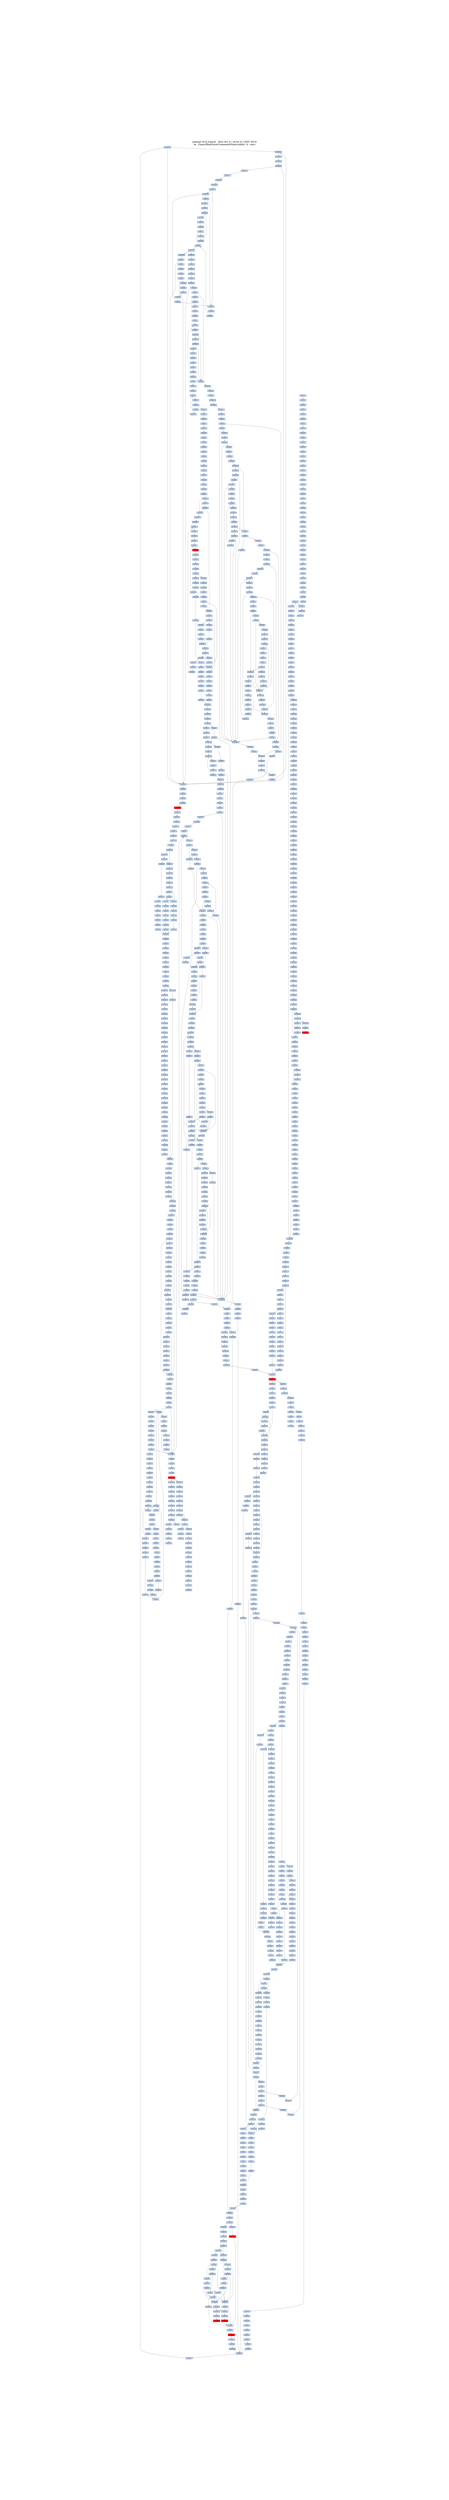 digraph G {
node[shape=rectangle,style=filled,fillcolor=lightsteelblue,color=lightsteelblue]
bgcolor="transparent"
graph [label="Jakstab v0.8.4-devel   Mon Oct 21 18:02:21 CEST 2019\n-m ../Input/Real/linuxCommandsStatic/mkdir -b --cpa i", labelloc=t, fontsize=35, pad=30]
"0x0804dfe6"[label="0x0804dfe6\n"];
"0x080887ed"[label="0x080887ed\n"];
"0x080887ef"[label="0x080887ef\n"];
"0x0804dfe4"[label="0x0804dfe4\n"];
"0x080887e1"[label="0x080887e1\n"];
"0x0804dfed"[label="0x0804dfed\n"];
"0x0804dff0"[label="0x0804dff0\n"];
"0x080887e5"[label="0x080887e5\n"];
"0x080887e8"[label="0x080887e8\n"];
"0x080887f9"[label="0x080887f9\n"];
"0x0804dff6"[label="0x0804dff6\n"];
"0x080887fb"[label="0x080887fb\n"];
"0x080887fc"[label="0x080887fc\n"];
"0x0804dff3"[label="0x0804dff3\n"];
"0x08088800"[label="0x08088800\n"];
"0x0804dffd"[label="0x0804dffd\n"];
"0x080887f1"[label="0x080887f1\n"];
"0x0804dffe"[label="0x0804dffe\n"];
"0x0804dfff"[label="0x0804dfff\n"];
"0x080887f3"[label="0x080887f3\n"];
"0x0804e000"[label="0x0804e000\n",fillcolor="red"];
"0x080887f5"[label="0x080887f5\n"];
"0x080887f7"[label="0x080887f7\n"];
"0x0804dffc"[label="0x0804dffc\n"];
"0x0808880a"[label="0x0808880a\n"];
"0x0804e007"[label="0x0804e007\n"];
"0x0808880c"[label="0x0808880c\n"];
"0x0804e001"[label="0x0804e001\n"];
"0x0808880e"[label="0x0808880e\n"];
"0x08088810"[label="0x08088810\n"];
"0x0804e004"[label="0x0804e004\n"];
"0x0804e00f"[label="0x0804e00f\n"];
"0x08088803"[label="0x08088803\n"];
"0x0804e00a"[label="0x0804e00a\n"];
"0x08088808"[label="0x08088808\n"];
"0x0804e00c"[label="0x0804e00c\n"];
"0x0808881c"[label="0x0808881c\n"];
"0x0804e018"[label="0x0804e018\n"];
"0x0804e011"[label="0x0804e011\n"];
"0x0808881e"[label="0x0808881e\n"];
"0x0804e013"[label="0x0804e013\n"];
"0x0804e01e"[label="0x0804e01e\n"];
"0x08088812"[label="0x08088812\n"];
"0x08088814"[label="0x08088814\n"];
"0x08088818"[label="0x08088818\n"];
"0x0808882b"[label="0x0808882b\n"];
"0x0804e023"[label="0x0804e023\n"];
"0x0804e02e"[label="0x0804e02e\n"];
"0x08088822"[label="0x08088822\n"];
"0x0804e030"[label="0x0804e030\n"];
"0x0804e029"[label="0x0804e029\n"];
"0x08088826"[label="0x08088826\n"];
"0x0804e02b"[label="0x0804e02b\n"];
"0x0808883a"[label="0x0808883a\n"];
"0x0804e037"[label="0x0804e037\n"];
"0x0804e033"[label="0x0804e033\n"];
"0x0808883f"[label="0x0808883f\n"];
"0x08088835"[label="0x08088835\n"];
"0x0804e03a"[label="0x0804e03a\n"];
"0x0804e03c"[label="0x0804e03c\n"];
"0x0804e045"[label="0x0804e045\n"];
"0x08088849"[label="0x08088849\n"];
"0x0808884b"[label="0x0808884b\n"];
"0x0804e048"[label="0x0804e048\n"];
"0x0808884e"[label="0x0808884e\n"];
"0x0804e042"[label="0x0804e042\n"];
"0x08088841"[label="0x08088841\n"];
"0x08088843"[label="0x08088843\n"];
"0x0804e04f"[label="0x0804e04f\n"];
"0x08088845"[label="0x08088845\n"];
"0x0804e04a"[label="0x0804e04a\n"];
"0x0808885c"[label="0x0808885c\n"];
"0x0808885e"[label="0x0808885e\n"];
"0x0804e054"[label="0x0804e054\n"];
"0x0804e05d"[label="0x0804e05d\n"];
"0x08088852"[label="0x08088852\n"];
"0x08088856"[label="0x08088856\n"];
"0x0804e05a"[label="0x0804e05a\n"];
"0x0808886d"[label="0x0808886d\n"];
"0x0804e063"[label="0x0804e063\n"];
"0x0808886f"[label="0x0808886f\n"];
"0x0804e06e"[label="0x0804e06e\n"];
"0x08088864"[label="0x08088864\n"];
"0x0804e069"[label="0x0804e069\n"];
"0x08088867"[label="0x08088867\n"];
"0x0804e06c"[label="0x0804e06c\n"];
"0x0808887a"[label="0x0808887a\n"];
"0x0808887c"[label="0x0808887c\n"];
"0x0804e071"[label="0x0804e071\n"];
"0x0808887f"[label="0x0808887f\n"];
"0x0804e074"[label="0x0804e074\n"];
"0x0804e07d"[label="0x0804e07d\n"];
"0x0804e080"[label="0x0804e080\n"];
"0x0804e07a"[label="0x0804e07a\n"];
"0x08088878"[label="0x08088878\n"];
"0x0804e085"[label="0x0804e085\n"];
"0x0808888c"[label="0x0808888c\n"];
"0x08088890"[label="0x08088890\n"];
"0x0804e08e"[label="0x0804e08e\n"];
"0x08088883"[label="0x08088883\n"];
"0x08088886"[label="0x08088886\n"];
"0x08088888"[label="0x08088888\n"];
"0x0804e08c"[label="0x0804e08c\n"];
"0x08088899"[label="0x08088899\n"];
"0x0804e091"[label="0x0804e091\n"];
"0x080888a0"[label="0x080888a0\n"];
"0x08088894"[label="0x08088894\n"];
"0x0804e0a0"[label="0x0804e0a0\n"];
"0x08088896"[label="0x08088896\n"];
"0x080888a9"[label="0x080888a9\n"];
"0x0804e0a5"[label="0x0804e0a5\n"];
"0x080888ae"[label="0x080888ae\n"];
"0x080888b0"[label="0x080888b0\n"];
"0x0804e0ad"[label="0x0804e0ad\n"];
"0x080888a2"[label="0x080888a2\n"];
"0x0804e0b0"[label="0x0804e0b0\n"];
"0x080888a5"[label="0x080888a5\n"];
"0x0804e0aa"[label="0x0804e0aa\n"];
"0x080888a7"[label="0x080888a7\n"];
"0x0804e0ab"[label="0x0804e0ab\n"];
"0x0804e0ac"[label="0x0804e0ac\n"];
"0x0804e0b6"[label="0x0804e0b6\n"];
"0x080888c0"[label="0x080888c0\n"];
"0x0804e0be"[label="0x0804e0be\n"];
"0x080888b2"[label="0x080888b2\n"];
"0x080888b4"[label="0x080888b4\n"];
"0x0804e0ba"[label="0x0804e0ba\n"];
"0x080888b6"[label="0x080888b6\n"];
"0x0804e0bc"[label="0x0804e0bc\n"];
"0x080888b8"[label="0x080888b8\n"];
"0x080888cb"[label="0x080888cb\n"];
"0x080888ce"[label="0x080888ce\n"];
"0x0804e0cd"[label="0x0804e0cd\n"];
"0x080888c2"[label="0x080888c2\n"];
"0x080888c4"[label="0x080888c4\n"];
"0x0804e0c9"[label="0x0804e0c9\n"];
"0x080888c6"[label="0x080888c6\n"];
"0x080888c8"[label="0x080888c8\n"];
"0x080888db"[label="0x080888db\n"];
"0x0804e0d8"[label="0x0804e0d8\n"];
"0x080888dd"[label="0x080888dd\n"];
"0x0804e0d3"[label="0x0804e0d3\n"];
"0x080888e0"[label="0x080888e0\n"];
"0x080888d1"[label="0x080888d1\n"];
"0x0804e0df"[label="0x0804e0df\n"];
"0x080888d4"[label="0x080888d4\n"];
"0x080888d6"[label="0x080888d6\n"];
"0x080888d8"[label="0x080888d8\n"];
"0x0804e0e6"[label="0x0804e0e6\n"];
"0x080888ec"[label="0x080888ec\n"];
"0x080888f0"[label="0x080888f0\n"];
"0x080888e3"[label="0x080888e3\n"];
"0x080888e6"[label="0x080888e6\n"];
"0x080888e8"[label="0x080888e8\n"];
"0x0804e0ec"[label="0x0804e0ec\n"];
"0x080888fa"[label="0x080888fa\n"];
"0x0804e0f7"[label="0x0804e0f7\n"];
"0x080888fe"[label="0x080888fe\n"];
"0x0804e0f3"[label="0x0804e0f3\n"];
"0x0804e0ff"[label="0x0804e0ff\n"];
"0x080888f4"[label="0x080888f4\n"];
"0x0804e0f9"[label="0x0804e0f9\n"];
"0x0808890b"[label="0x0808890b\n"];
"0x0804e107"[label="0x0804e107\n"];
"0x0804e101"[label="0x0804e101\n"];
"0x08088910"[label="0x08088910\n"];
"0x0804e104"[label="0x0804e104\n"];
"0x0804e10e"[label="0x0804e10e\n"];
"0x08088902"[label="0x08088902\n"];
"0x0804e10f"[label="0x0804e10f\n"];
"0x0804e109"[label="0x0804e109\n"];
"0x08088906"[label="0x08088906\n"];
"0x0804e10b"[label="0x0804e10b\n"];
"0x08088919"[label="0x08088919\n"];
"0x0808891b"[label="0x0808891b\n"];
"0x0804e117"[label="0x0804e117\n"];
"0x0808891d"[label="0x0808891d\n"];
"0x0808891f"[label="0x0808891f\n"];
"0x0804e114"[label="0x0804e114\n"];
"0x08088913"[label="0x08088913\n"];
"0x08088915"[label="0x08088915\n"];
"0x0804e11b"[label="0x0804e11b\n"];
"0x0804e126"[label="0x0804e126\n"];
"0x0804e121"[label="0x0804e121\n"];
"0x0808892d"[label="0x0808892d\n"];
"0x0808892f"[label="0x0808892f\n"];
"0x0804e124"[label="0x0804e124\n"];
"0x0804e12e"[label="0x0804e12e\n"];
"0x08088922"[label="0x08088922\n"];
"0x0804e130"[label="0x0804e130\n"];
"0x08088926"[label="0x08088926\n"];
"0x0804e12c"[label="0x0804e12c\n"];
"0x0804e135"[label="0x0804e135\n"];
"0x0808893a"[label="0x0808893a\n"];
"0x0808893e"[label="0x0808893e\n"];
"0x08088940"[label="0x08088940\n"];
"0x08088931"[label="0x08088931\n"];
"0x0804e13e"[label="0x0804e13e\n"];
"0x0804e140"[label="0x0804e140\n"];
"0x08088935"[label="0x08088935\n"];
"0x0804e13b"[label="0x0804e13b\n"];
"0x08088938"[label="0x08088938\n"];
"0x08088949"[label="0x08088949\n"];
"0x312d302e"[label="0x312d302e\n"];
"0x0804e146"[label="0x0804e146\n"];
"0x0808894d"[label="0x0808894d\n"];
"0x0804e144"[label="0x0804e144\n"];
"0x0804e150"[label="0x0804e150\n"];
"0x08088945"[label="0x08088945\n"];
"0x0804e14a"[label="0x0804e14a\n"];
"0x0808895a"[label="0x0808895a\n"];
"0x0804e156"[label="0x0804e156\n"];
"0x0804e158"[label="0x0804e158\n"];
"0x0804e152"[label="0x0804e152\n"];
"0x0808895e"[label="0x0808895e\n"];
"0x0804e15d"[label="0x0804e15d\n"];
"0x08088952"[label="0x08088952\n"];
"0x08088956"[label="0x08088956\n"];
"0x0804e166"[label="0x0804e166\n"];
"0x0808896a"[label="0x0808896a\n"];
"0x0804e168"[label="0x0804e168\n"];
"0x0808896d"[label="0x0808896d\n"];
"0x0804e163"[label="0x0804e163\n"];
"0x0809d970"[label="0x0809d970\n"];
"0x0804e16d"[label="0x0804e16d\n"];
"0x08088962"[label="0x08088962\n"];
"0x08088966"[label="0x08088966\n"];
"0x0804e176"[label="0x0804e176\n"];
"0x0804e178"[label="0x0804e178\n"];
"0x0808897f"[label="0x0808897f\n"];
"0x0804e173"[label="0x0804e173\n"];
"0x08088971"[label="0x08088971\n"];
"0x0804e180"[label="0x0804e180\n"];
"0x0804e17a"[label="0x0804e17a\n"];
"0x0809d975"[label="0x0809d975\n"];
"0x0808898c"[label="0x0808898c\n"];
"0x0804e188"[label="0x0804e188\n"];
"0x0804e190"[label="0x0804e190\n"];
"0x08088987"[label="0x08088987\n"];
"0x0808899b"[label="0x0808899b\n"];
"0x0804e193"[label="0x0804e193\n"];
"0x0808899f"[label="0x0808899f\n"];
"0x08088991"[label="0x08088991\n"];
"0x0804e19f"[label="0x0804e19f\n"];
"0x08088993"[label="0x08088993\n"];
"0x0804e199"[label="0x0804e199\n"];
"0x08088997"[label="0x08088997\n"];
"0x0804e1a5"[label="0x0804e1a5\n"];
"0x080889ab"[label="0x080889ab\n"];
"0x080889ae"[label="0x080889ae\n"];
"0x080889a1"[label="0x080889a1\n"];
"0x080889a4"[label="0x080889a4\n"];
"0x080889a6"[label="0x080889a6\n"];
"0x0804e1ab"[label="0x0804e1ab\n"];
"0x080889a8"[label="0x080889a8\n"];
"0x0804e1b6"[label="0x0804e1b6\n"];
"0x080889bb"[label="0x080889bb\n"];
"0x0804e1b8"[label="0x0804e1b8\n"];
"0x0804e1b1"[label="0x0804e1b1\n"];
"0x080889bf"[label="0x080889bf\n"];
"0x0804e1b4"[label="0x0804e1b4\n"];
"0x080889b1"[label="0x080889b1\n"];
"0x080889b4"[label="0x080889b4\n"];
"0x0804e1ba"[label="0x0804e1ba\n"];
"0x080889b6"[label="0x080889b6\n"];
"0x080889b8"[label="0x080889b8\n"];
"0x0804e1bc"[label="0x0804e1bc\n"];
"0x080889ca"[label="0x080889ca\n"];
"0x0804e1c1"[label="0x0804e1c1\n"];
"0x0804e1c4"[label="0x0804e1c4\n"];
"0x0804e1cd"[label="0x0804e1cd\n"];
"0x080889c2"[label="0x080889c2\n"];
"0x0804e1c9"[label="0x0804e1c9\n"];
"0x0804e1d6"[label="0x0804e1d6\n"];
"0x080889da"[label="0x080889da\n"];
"0x080889dc"[label="0x080889dc\n"];
"0x0804e1d3"[label="0x0804e1d3\n"];
"0x080889d1"[label="0x080889d1\n"];
"0x0804e1d9"[label="0x0804e1d9\n"];
"0x080889d6"[label="0x080889d6\n"];
"0x0804e1db"[label="0x0804e1db\n"];
"0x0804e1e5"[label="0x0804e1e5\n"];
"0x0804e1e7"[label="0x0804e1e7\n"];
"0x0804e1e2"[label="0x0804e1e2\n"];
"0x080889f0"[label="0x080889f0\n"];
"0x080889e2"[label="0x080889e2\n"];
"0x0804e1eb"[label="0x0804e1eb\n"];
"0x0804e1f8"[label="0x0804e1f8\n"];
"0x080889fd"[label="0x080889fd\n"];
"0x0804e1f1"[label="0x0804e1f1\n"];
"0x0804e200"[label="0x0804e200\n"];
"0x080889f8"[label="0x080889f8\n"];
"0x0804e1fc"[label="0x0804e1fc\n"];
"0x0804e206"[label="0x0804e206\n"];
"0x0804e208"[label="0x0804e208\n"];
"0x08088a01"[label="0x08088a01\n"];
"0x0804e20f"[label="0x0804e20f\n"];
"0x0804e20b"[label="0x0804e20b\n"];
"0x0804e215"[label="0x0804e215\n"];
"0x0804e211"[label="0x0804e211\n"];
"0x0804e214"[label="0x0804e214\n"];
"0x08051220"[label="0x08051220\n"];
"0x0804e220"[label="0x0804e220\n"];
"0x0804e21b"[label="0x0804e21b\n"];
"0x0804e21c"[label="0x0804e21c\n"];
"0x0804e221"[label="0x0804e221\n"];
"0x08051221"[label="0x08051221\n"];
"0x080aea70"[label="0x080aea70\n"];
"0x080aea7b"[label="0x080aea7b\n"];
"0x080aea7f"[label="0x080aea7f\n"];
"0x080aea73"[label="0x080aea73\n"];
"0x080aea74"[label="0x080aea74\n"];
"0x080aea71"[label="0x080aea71\n"];
"0x080aea72"[label="0x080aea72\n"];
"0x080aea77"[label="0x080aea77\n"];
"0x080aea8b"[label="0x080aea8b\n"];
"0x080aea89"[label="0x080aea89\n"];
"0x080aea8d"[label="0x080aea8d\n"];
"0x08088a90"[label="0x08088a90\n"];
"0x080aea83"[label="0x080aea83\n"];
"0x080aea87"[label="0x080aea87\n"];
"0x08088a99"[label="0x08088a99\n"];
"0x080aea99"[label="0x080aea99\n"];
"0x080aeaa0"[label="0x080aeaa0\n"];
"0x08088a9f"[label="0x08088a9f\n"];
"0x080aea9e"[label="0x080aea9e\n"];
"0x08088a91"[label="0x08088a91\n"];
"0x080aea93"[label="0x080aea93\n"];
"0x08088a92"[label="0x08088a92\n"];
"0x08088a93"[label="0x08088a93\n"];
"0x08088a94"[label="0x08088a94\n"];
"0x080aea97"[label="0x080aea97\n"];
"0x080aea95"[label="0x080aea95\n"];
"0x08088aa9"[label="0x08088aa9\n"];
"0x080aeaac"[label="0x080aeaac\n"];
"0x080aeaaa"[label="0x080aeaaa\n"];
"0x08088aad"[label="0x08088aad\n"];
"0x080aeab0"[label="0x080aeab0\n"];
"0x080aeaae"[label="0x080aeaae\n"];
"0x080aeaa4"[label="0x080aeaa4\n"];
"0x08088aa2"[label="0x08088aa2\n"];
"0x080aeaa2"[label="0x080aeaa2\n"];
"0x080aeaa8"[label="0x080aeaa8\n"];
"0x080aeaa6"[label="0x080aeaa6\n"];
"0x080aeabb"[label="0x080aeabb\n"];
"0x08088ab9"[label="0x08088ab9\n"];
"0x080aeab9"[label="0x080aeab9\n"];
"0x08088abb"[label="0x08088abb\n"];
"0x080aeaba"[label="0x080aeaba\n"];
"0x08088abd"[label="0x08088abd\n"];
"0x080aeac0"[label="0x080aeac0\n"];
"0x080aeab4"[label="0x080aeab4\n"];
"0x08088ab3"[label="0x08088ab3\n"];
"0x080aeab2"[label="0x080aeab2\n"];
"0x080aeab7"[label="0x080aeab7\n"];
"0x080aeab8"[label="0x080aeab8\n"];
"0x08088ab7"[label="0x08088ab7\n"];
"0x08088ac9"[label="0x08088ac9\n"];
"0x080aeaca"[label="0x080aeaca\n"];
"0x080aead0"[label="0x080aead0\n"];
"0x08088acf"[label="0x08088acf\n"];
"0x080aeac4"[label="0x080aeac4\n"];
"0x08088ac3"[label="0x08088ac3\n"];
"0x080aeac2"[label="0x080aeac2\n"];
"0x080aeac7"[label="0x080aeac7\n"];
"0x080aeadb"[label="0x080aeadb\n"];
"0x08088adb"[label="0x08088adb\n"];
"0x080aead9"[label="0x080aead9\n"];
"0x080aeadf"[label="0x080aeadf\n"];
"0x080aead2"[label="0x080aead2\n"];
"0x080aead7"[label="0x080aead7\n"];
"0x08088ad5"[label="0x08088ad5\n"];
"0x08088ad7"[label="0x08088ad7\n"];
"0x08088ae9"[label="0x08088ae9\n"];
"0x080aeaeb"[label="0x080aeaeb\n"];
"0x08088aeb"[label="0x08088aeb\n"];
"0x080aeae9"[label="0x080aeae9\n"];
"0x080aeaed"[label="0x080aeaed\n"];
"0x08088aef"[label="0x08088aef\n"];
"0x08088ae1"[label="0x08088ae1\n"];
"0x080aeae3"[label="0x080aeae3\n"];
"0x080aeae1"[label="0x080aeae1\n"];
"0x08088ae5"[label="0x08088ae5\n"];
"0x080aeae5"[label="0x080aeae5\n"];
"0x080aeafb"[label="0x080aeafb\n"];
"0x08088af9"[label="0x08088af9\n"];
"0x080aeaf9"[label="0x080aeaf9\n"];
"0x08088afd"[label="0x08088afd\n"];
"0x080aeaff"[label="0x080aeaff\n"];
"0x080aeaf3"[label="0x080aeaf3\n"];
"0x080aeaf1"[label="0x080aeaf1\n"];
"0x080aeaf7"[label="0x080aeaf7\n"];
"0x08088af5"[label="0x08088af5\n"];
"0x0804eaf9"[label="0x0804eaf9\n"];
"0x080aeaf5"[label="0x080aeaf5\n"];
"0x08088af7"[label="0x08088af7\n"];
"0x0804eafc"[label="0x0804eafc\n"];
"0x080aeb0b"[label="0x080aeb0b\n"];
"0x080aeb09"[label="0x080aeb09\n"];
"0x08088b0d"[label="0x08088b0d\n"];
"0x080aeb0f"[label="0x080aeb0f\n"];
"0x080aeb03"[label="0x080aeb03\n"];
"0x08088b03"[label="0x08088b03\n"];
"0x080aeb01"[label="0x080aeb01\n"];
"0x080aeb07"[label="0x080aeb07\n"];
"0x08088b07"[label="0x08088b07\n"];
"0x080aeb05"[label="0x080aeb05\n"];
"0x080aeb1b"[label="0x080aeb1b\n"];
"0x080aeb19"[label="0x080aeb19\n"];
"0x08088b1c"[label="0x08088b1c\n"];
"0x080aeb1f"[label="0x080aeb1f\n"];
"0x080aeb1d"[label="0x080aeb1d\n"];
"0x08088b20"[label="0x08088b20\n"];
"0x080aeb13"[label="0x080aeb13\n"];
"0x08088b11"[label="0x08088b11\n"];
"0x080aeb11"[label="0x080aeb11\n"];
"0x080aeb17"[label="0x080aeb17\n"];
"0x08088b18"[label="0x08088b18\n"];
"0x080aeb2c"[label="0x080aeb2c\n"];
"0x08088b2b"[label="0x08088b2b\n"];
"0x080aeb2a"[label="0x080aeb2a\n"];
"0x080aeb2e"[label="0x080aeb2e\n"];
"0x080aeb23"[label="0x080aeb23\n"];
"0x080aeb21"[label="0x080aeb21\n"];
"0x080aeb27"[label="0x080aeb27\n"];
"0x08088b26"[label="0x08088b26\n"];
"0x080aeb25"[label="0x080aeb25\n"];
"0x08088b3b"[label="0x08088b3b\n"];
"0x080aeb40"[label="0x080aeb40\n"];
"0x08088b3f"[label="0x08088b3f\n"];
"0x08085b40"[label="0x08085b40\n"];
"0x08088b31"[label="0x08088b31\n"];
"0x080aeb33"[label="0x080aeb33\n"];
"0x080aeb34"[label="0x080aeb34\n"];
"0x080aeb31"[label="0x080aeb31\n"];
"0x080aeb32"[label="0x080aeb32\n"];
"0x08088b35"[label="0x08088b35\n"];
"0x080aeb35"[label="0x080aeb35\n"];
"0x08088b37"[label="0x08088b37\n"];
"0x08085b49"[label="0x08085b49\n"];
"0x080aeb4b"[label="0x080aeb4b\n"];
"0x080aeb4c"[label="0x080aeb4c\n"];
"0x080aeb49"[label="0x080aeb49\n"];
"0x08088b4b"[label="0x08088b4b\n"];
"0x080aeb4a"[label="0x080aeb4a\n"];
"0x080aeb50"[label="0x080aeb50\n"];
"0x08085b4f"[label="0x08085b4f\n"];
"0x080aeb4d"[label="0x080aeb4d\n"];
"0x08088b41"[label="0x08088b41\n"];
"0x08085b41"[label="0x08085b41\n"];
"0x080aeb44"[label="0x080aeb44\n"];
"0x08085b42"[label="0x08085b42\n"];
"0x08085b43"[label="0x08085b43\n"];
"0x08085b44"[label="0x08085b44\n"];
"0x080aeb42"[label="0x080aeb42\n"];
"0x08088b47"[label="0x08088b47\n"];
"0x080aeb46"[label="0x080aeb46\n"];
"0x08088b59"[label="0x08088b59\n"];
"0x08088b5b"[label="0x08088b5b\n"];
"0x08085b5c"[label="0x08085b5c\n"];
"0x080aeb5a"[label="0x080aeb5a\n"];
"0x080aeb5f"[label="0x080aeb5f\n"];
"0x08088b5d"[label="0x08088b5d\n"];
"0x080aeb60"[label="0x080aeb60\n"];
"0x080aeb5d"[label="0x080aeb5d\n"];
"0x08085b5f"[label="0x08085b5f\n"];
"0x080aeb5e"[label="0x080aeb5e\n"];
"0x08088b51"[label="0x08088b51\n"];
"0x08085b52"[label="0x08085b52\n"];
"0x080aeb54"[label="0x080aeb54\n"];
"0x080aeb52"[label="0x080aeb52\n"];
"0x08088b55"[label="0x08088b55\n"];
"0x080aeb58"[label="0x080aeb58\n"];
"0x08085b58"[label="0x08085b58\n"];
"0x080aeb56"[label="0x080aeb56\n"];
"0x08085b69"[label="0x08085b69\n"];
"0x080aeb6c"[label="0x080aeb6c\n"];
"0x08085b6b"[label="0x08085b6b\n"];
"0x08088b6b"[label="0x08088b6b\n"];
"0x080aeb6a"[label="0x080aeb6a\n"];
"0x08085b6d"[label="0x08085b6d\n"];
"0x080aeb70"[label="0x080aeb70\n"];
"0x08085b70"[label="0x08085b70\n"];
"0x080aeb6e"[label="0x080aeb6e\n"];
"0x08088b70"[label="0x08088b70\n"];
"0x08085b61"[label="0x08085b61\n"];
"0x08088b63"[label="0x08088b63\n"];
"0x08085b63"[label="0x08085b63\n"];
"0x080aeb61"[label="0x080aeb61\n"];
"0x080aeb68"[label="0x080aeb68\n"];
"0x08088b67"[label="0x08088b67\n"];
"0x08088b79"[label="0x08088b79\n"];
"0x08085b7a"[label="0x08085b7a\n"];
"0x08085b7c"[label="0x08085b7c\n"];
"0x08088b7d"[label="0x08088b7d\n"];
"0x080aeb80"[label="0x080aeb80\n"];
"0x08085b7e"[label="0x08085b7e\n"];
"0x08085b72"[label="0x08085b72\n"];
"0x080aeb72"[label="0x080aeb72\n"];
"0x08088b74"[label="0x08088b74\n"];
"0x080aeb77"[label="0x080aeb77\n"];
"0x08085b77"[label="0x08085b77\n"];
"0x08085b8a"[label="0x08085b8a\n"];
"0x08085b8c"[label="0x08085b8c\n"];
"0x08088b8d"[label="0x08088b8d\n"];
"0x08085b8f"[label="0x08085b8f\n"];
"0x08085b81"[label="0x08085b81\n"];
"0x080aeb84"[label="0x080aeb84\n"];
"0x08088b83"[label="0x08088b83\n"];
"0x08085b84"[label="0x08085b84\n"];
"0x080aeb82"[label="0x080aeb82\n"];
"0x08085b86"[label="0x08085b86\n"];
"0x08088b88"[label="0x08088b88\n"];
"0x08085b88"[label="0x08085b88\n"];
"0x08088b99"[label="0x08088b99\n"];
"0x08085b99"[label="0x08085b99\n"];
"0x08088b9d"[label="0x08088b9d\n"];
"0x08085ba0"[label="0x08085ba0\n"];
"0x08085b91"[label="0x08085b91\n"];
"0x08088b92"[label="0x08088b92\n"];
"0x08085b93"[label="0x08085b93\n"];
"0x08088b97"[label="0x08088b97\n"];
"0x08085baa"[label="0x08085baa\n"];
"0x08085bab"[label="0x08085bab\n"];
"0x08085bac"[label="0x08085bac\n"];
"0x08088bac"[label="0x08088bac\n"];
"0x08085bad"[label="0x08085bad\n"];
"0x08085bae"[label="0x08085bae\n"];
"0x080a63b0"[label="0x080a63b0\n"];
"0x08085bb0"[label="0x08085bb0\n"];
"0x08088ba2"[label="0x08088ba2\n"];
"0x08085ba5"[label="0x08085ba5\n"];
"0x08088ba7"[label="0x08088ba7\n"];
"0x08085ba8"[label="0x08085ba8\n"];
"0x080a63b9"[label="0x080a63b9\n"];
"0x08088bbb"[label="0x08088bbb\n"];
"0x08085bbb"[label="0x08085bbb\n"];
"0x080a63bf"[label="0x080a63bf\n"];
"0x08085bbe"[label="0x08085bbe\n"];
"0x08088bc0"[label="0x08088bc0\n"];
"0x08085bc0"[label="0x08085bc0\n"];
"0x080a63b3"[label="0x080a63b3\n"];
"0x08088bb1"[label="0x08088bb1\n"];
"0x080a63b4"[label="0x080a63b4\n"];
"0x080a63b1"[label="0x080a63b1\n"];
"0x08085bb3"[label="0x08085bb3\n"];
"0x080a63b2"[label="0x080a63b2\n"];
"0x08085bb5"[label="0x08085bb5\n"];
"0x08088bb5"[label="0x08088bb5\n"];
"0x08085bb6"[label="0x08085bb6\n"];
"0x08088bc9"[label="0x08088bc9\n"];
"0x08085bc9"[label="0x08085bc9\n"];
"0x08085bca"[label="0x08085bca\n"];
"0x080a63cc"[label="0x080a63cc\n"];
"0x08085bcb"[label="0x08085bcb\n"];
"0x08088bcb"[label="0x08088bcb\n"];
"0x080a63ca"[label="0x080a63ca\n"];
"0x080a63d0"[label="0x080a63d0\n"];
"0x08088bcf"[label="0x08088bcf\n"];
"0x08085bd0"[label="0x08085bd0\n"];
"0x080a63ce"[label="0x080a63ce\n"];
"0x08085bc2"[label="0x08085bc2\n"];
"0x080a63c2"[label="0x080a63c2\n"];
"0x08085bc5"[label="0x08085bc5\n"];
"0x08088bc5"[label="0x08088bc5\n"];
"0x080493c9"[label="0x080493c9\n"];
"0x08085bc7"[label="0x08085bc7\n"];
"0x08085bc8"[label="0x08085bc8\n"];
"0x080a63c6"[label="0x080a63c6\n"];
"0x080493cc"[label="0x080493cc\n"];
"0x080a63db"[label="0x080a63db\n"];
"0x08088bd9"[label="0x08088bd9\n"];
"0x08085bd9"[label="0x08085bd9\n"];
"0x080a63d9"[label="0x080a63d9\n"];
"0x080a63df"[label="0x080a63df\n"];
"0x080a63dd"[label="0x080a63dd\n"];
"0x08088be0"[label="0x08088be0\n"];
"0x080a63d3"[label="0x080a63d3\n"];
"0x08088bd1"[label="0x08088bd1\n"];
"0x08085bd2"[label="0x08085bd2\n"];
"0x08085bd4"[label="0x08085bd4\n"];
"0x08088bd5"[label="0x08088bd5\n"];
"0x080a63d7"[label="0x080a63d7\n"];
"0x08085bd6"[label="0x08085bd6\n"];
"0x08088bd7"[label="0x08088bd7\n"];
"0x080a63e9"[label="0x080a63e9\n"];
"0x08088bef"[label="0x08088bef\n"];
"0x080a63ee"[label="0x080a63ee\n"];
"0x080a63e1"[label="0x080a63e1\n"];
"0x08088be3"[label="0x08088be3\n"];
"0x080a63e7"[label="0x080a63e7\n"];
"0x08088be6"[label="0x08088be6\n"];
"0x08088be8"[label="0x08088be8\n"];
"0x080a63fa"[label="0x080a63fa\n"];
"0x080a6400"[label="0x080a6400\n"];
"0x080a63fd"[label="0x080a63fd\n"];
"0x08088400"[label="0x08088400\n"];
"0x08088bf1"[label="0x08088bf1\n",fillcolor="red"];
"0x080a63f4"[label="0x080a63f4\n"];
"0x080a63f1"[label="0x080a63f1\n"];
"0x0804cbff"[label="0x0804cbff\n",fillcolor="red"];
"0x080a63f6"[label="0x080a63f6\n"];
"0x0804cbfc"[label="0x0804cbfc\n"];
"0x080a640c"[label="0x080a640c\n"];
"0x0808840b"[label="0x0808840b\n"];
"0x080a640a"[label="0x080a640a\n"];
"0x0808840c"[label="0x0808840c\n"];
"0x0808840e"[label="0x0808840e\n"];
"0x080a640e"[label="0x080a640e\n"];
"0x08088403"[label="0x08088403\n"];
"0x080a6402"[label="0x080a6402\n"];
"0x08088406"[label="0x08088406\n"];
"0x080a6408"[label="0x080a6408\n"];
"0x080a6406"[label="0x080a6406\n"];
"0x08088408"[label="0x08088408\n"];
"0x080a641b"[label="0x080a641b\n"];
"0x0808841a"[label="0x0808841a\n"];
"0x080a641c"[label="0x080a641c\n"];
"0x08088c1b"[label="0x08088c1b\n"];
"0x080a6419"[label="0x080a6419\n"];
"0x0808841d"[label="0x0808841d\n"];
"0x080a641f"[label="0x080a641f\n"];
"0x08088c1e"[label="0x08088c1e\n"];
"0x080a6420"[label="0x080a6420\n"];
"0x0808841f"[label="0x0808841f\n"];
"0x080a641d"[label="0x080a641d\n"];
"0x08088c20"[label="0x08088c20\n"];
"0x080a641e"[label="0x080a641e\n"];
"0x08088411"[label="0x08088411\n"];
"0x080a6414"[label="0x080a6414\n"];
"0x08088413"[label="0x08088413\n"];
"0x080a6412"[label="0x080a6412\n"];
"0x080a6417"[label="0x080a6417\n"];
"0x08088415"[label="0x08088415\n"];
"0x08088418"[label="0x08088418\n"];
"0x0808842b"[label="0x0808842b\n"];
"0x080a642a"[label="0x080a642a\n"];
"0x080a642f"[label="0x080a642f\n"];
"0x0808842d"[label="0x0808842d\n"];
"0x08088c2d"[label="0x08088c2d\n"];
"0x0808842f"[label="0x0808842f\n"];
"0x08088421"[label="0x08088421\n"];
"0x08088422"[label="0x08088422\n"];
"0x08088c22"[label="0x08088c22\n"];
"0x08088c24"[label="0x08088c24\n"];
"0x080a6422"[label="0x080a6422\n"];
"0x08088c28"[label="0x08088c28\n"];
"0x08088428"[label="0x08088428\n"];
"0x08088439"[label="0x08088439\n"];
"0x080a643c"[label="0x080a643c\n"];
"0x0808843b"[label="0x0808843b\n"];
"0x08088c3b"[label="0x08088c3b\n"];
"0x080a643a"[label="0x080a643a\n"];
"0x080a6440"[label="0x080a6440\n"];
"0x0808843e"[label="0x0808843e\n"];
"0x08088440"[label="0x08088440\n"];
"0x08088c40"[label="0x08088c40\n"];
"0x08088c31"[label="0x08088c31\n"];
"0x08088432"[label="0x08088432\n"];
"0x08088c33"[label="0x08088c33\n"];
"0x08088434"[label="0x08088434\n"];
"0x08088c35"[label="0x08088c35\n"];
"0x080a6438"[label="0x080a6438\n"];
"0x080a6435"[label="0x080a6435\n"];
"0x08088437"[label="0x08088437\n"];
"0x080a644c"[label="0x080a644c\n"];
"0x0808844a"[label="0x0808844a\n"];
"0x0808844b"[label="0x0808844b\n",fillcolor="red"];
"0x080a644a"[label="0x080a644a\n"];
"0x08088c4c"[label="0x08088c4c\n"];
"0x080a6450"[label="0x080a6450\n"];
"0x08088450"[label="0x08088450\n"];
"0x080a6444"[label="0x080a6444\n"];
"0x08088443"[label="0x08088443\n"];
"0x080a6447"[label="0x080a6447\n"];
"0x08088446"[label="0x08088446\n"];
"0x0808845a"[label="0x0808845a\n"];
"0x080a6459"[label="0x080a6459\n"];
"0x0808845d"[label="0x0808845d\n"];
"0x08088c5d"[label="0x08088c5d\n"];
"0x080a6460"[label="0x080a6460\n"];
"0x0808845f"[label="0x0808845f\n"];
"0x08088460"[label="0x08088460\n"];
"0x08088c51"[label="0x08088c51\n"];
"0x0804e45f"[label="0x0804e45f\n"];
"0x08088453"[label="0x08088453\n",fillcolor="red"];
"0x08088458"[label="0x08088458\n"];
"0x080a6456"[label="0x080a6456\n"];
"0x0804e465"[label="0x0804e465\n"];
"0x080a646c"[label="0x080a646c\n"];
"0x080a6469"[label="0x080a6469\n"];
"0x0804e468"[label="0x0804e468\n"];
"0x08088c6e"[label="0x08088c6e\n"];
"0x080a646d"[label="0x080a646d\n"];
"0x08088470"[label="0x08088470\n"];
"0x080a6463"[label="0x080a6463\n"];
"0x0804e46e"[label="0x0804e46e\n"];
"0x08088c62"[label="0x08088c62\n"];
"0x080a6467"[label="0x080a6467\n"];
"0x0808847a"[label="0x0808847a\n"];
"0x080a6479"[label="0x080a6479\n"];
"0x0808847c"[label="0x0808847c\n"];
"0x0804e471"[label="0x0804e471\n"];
"0x08088c7f"[label="0x08088c7f\n"];
"0x080a647d"[label="0x080a647d\n"];
"0x0804e473"[label="0x0804e473\n"];
"0x08088480"[label="0x08088480\n"];
"0x080a6473"[label="0x080a6473\n"];
"0x08088471"[label="0x08088471\n"];
"0x0804e47f"[label="0x0804e47f\n"];
"0x08088473"[label="0x08088473\n"];
"0x080a6471"[label="0x080a6471\n"];
"0x08088c73"[label="0x08088c73\n"];
"0x0804e479"[label="0x0804e479\n"];
"0x080a6477"[label="0x080a6477\n"];
"0x08088476"[label="0x08088476\n"];
"0x0804e485"[label="0x0804e485\n"];
"0x080a648b"[label="0x080a648b\n"];
"0x0808848a"[label="0x0808848a\n"];
"0x0808848b"[label="0x0808848b\n",fillcolor="red"];
"0x080a648f"[label="0x080a648f\n"];
"0x080a648d"[label="0x080a648d\n"];
"0x08088490"[label="0x08088490\n"];
"0x080a6483"[label="0x080a6483\n"];
"0x0804e48d"[label="0x0804e48d\n"];
"0x08088482"[label="0x08088482\n"];
"0x080a6481"[label="0x080a6481\n"];
"0x080a6482"[label="0x080a6482\n"];
"0x08088c84"[label="0x08088c84\n"];
"0x0804e489"[label="0x0804e489\n"];
"0x080a6488"[label="0x080a6488\n"];
"0x08088487"[label="0x08088487\n"];
"0x08088c99"[label="0x08088c99\n"];
"0x0808849b"[label="0x0808849b\n"];
"0x0804e498"[label="0x0804e498\n"];
"0x080a649a"[label="0x080a649a\n"];
"0x0804e491"[label="0x0804e491\n"];
"0x080a649f"[label="0x080a649f\n"];
"0x0808849f"[label="0x0808849f\n"];
"0x0804e494"[label="0x0804e494\n"];
"0x080a6491"[label="0x080a6491\n"];
"0x08088493"[label="0x08088493\n"];
"0x08088c94"[label="0x08088c94\n"];
"0x0804e499"[label="0x0804e499\n"];
"0x08088495"[label="0x08088495\n"];
"0x08088496"[label="0x08088496\n"];
"0x080a6495"[label="0x080a6495\n"];
"0x08088ca9"[label="0x08088ca9\n"];
"0x080884aa"[label="0x080884aa\n"];
"0x080884ac"[label="0x080884ac\n"];
"0x08088cae"[label="0x08088cae\n"];
"0x080a64b0"[label="0x080a64b0\n"];
"0x080a64a1"[label="0x080a64a1\n"];
"0x080884a3"[label="0x080884a3\n"];
"0x080a64a7"[label="0x080a64a7\n"];
"0x080884a6"[label="0x080884a6\n"];
"0x080a64bb"[label="0x080a64bb\n"];
"0x08088cbc"[label="0x08088cbc\n"];
"0x080a64c0"[label="0x080a64c0\n"];
"0x080a64bd"[label="0x080a64bd\n"];
"0x080884b1"[label="0x080884b1\n"];
"0x080a64b4"[label="0x080a64b4\n"];
"0x080a64b2"[label="0x080a64b2\n"];
"0x080884b4"[label="0x080884b4\n"];
"0x080884b5"[label="0x080884b5\n",fillcolor="red"];
"0x080a64b8"[label="0x080a64b8\n"];
"0x080a64cc"[label="0x080a64cc\n"];
"0x080a64ca"[label="0x080a64ca\n"];
"0x08088ccd"[label="0x08088ccd\n"];
"0x080a64d0"[label="0x080a64d0\n"];
"0x080a64ce"[label="0x080a64ce\n"];
"0x080a64c3"[label="0x080a64c3\n"];
"0x08088cc1"[label="0x08088cc1\n"];
"0x080a64c7"[label="0x080a64c7\n"];
"0x080a64c5"[label="0x080a64c5\n"];
"0x080a64db"[label="0x080a64db\n"];
"0x080a64df"[label="0x080a64df\n"];
"0x08088cde"[label="0x08088cde\n"];
"0x080884e0"[label="0x080884e0\n"];
"0x08088cd2"[label="0x08088cd2\n"];
"0x080a64d4"[label="0x080a64d4\n"];
"0x080a64d8"[label="0x080a64d8\n"];
"0x080a64ec"[label="0x080a64ec\n"];
"0x080884ed"[label="0x080884ed\n"];
"0x080884ee"[label="0x080884ee\n"];
"0x08088cef"[label="0x08088cef\n"];
"0x080884ef"[label="0x080884ef\n"];
"0x080a64ee"[label="0x080a64ee\n"];
"0x080884e1"[label="0x080884e1\n"];
"0x080884e2"[label="0x080884e2\n"];
"0x080a64e1"[label="0x080a64e1\n"];
"0x08088ce3"[label="0x08088ce3\n"];
"0x080a64e7"[label="0x080a64e7\n"];
"0x080884e7"[label="0x080884e7\n"];
"0x080a64f9"[label="0x080a64f9\n"];
"0x080884fc"[label="0x080884fc\n"];
"0x080884fe"[label="0x080884fe\n"];
"0x080a6500"[label="0x080a6500\n"];
"0x08088d00"[label="0x08088d00\n"];
"0x080a64f4"[label="0x080a64f4\n"];
"0x080884f2"[label="0x080884f2\n"];
"0x080a64f1"[label="0x080a64f1\n"];
"0x08088cf4"[label="0x08088cf4\n"];
"0x080884f8"[label="0x080884f8\n"];
"0x080a64f6"[label="0x080a64f6\n"];
"0x080a650b"[label="0x080a650b\n"];
"0x0808850b"[label="0x0808850b\n"];
"0x080a6510"[label="0x080a6510\n"];
"0x080a6503"[label="0x080a6503\n"];
"0x08088502"[label="0x08088502\n"];
"0x08088504"[label="0x08088504\n"];
"0x08088d05"[label="0x08088d05\n"];
"0x08088506"[label="0x08088506\n"];
"0x080a6508"[label="0x080a6508\n"];
"0x080a6506"[label="0x080a6506\n"];
"0x0808851a"[label="0x0808851a\n"];
"0x08088d1a"[label="0x08088d1a\n"];
"0x08088d1c"[label="0x08088d1c\n"];
"0x080a6520"[label="0x080a6520\n"];
"0x08088d1e"[label="0x08088d1e\n"];
"0x08088520"[label="0x08088520\n"];
"0x08088d11"[label="0x08088d11\n"];
"0x080a6513"[label="0x080a6513\n"];
"0x08088511"[label="0x08088511\n"];
"0x08088513"[label="0x08088513\n"];
"0x08088d14"[label="0x08088d14\n"];
"0x08088515"[label="0x08088515\n"];
"0x080a6518"[label="0x080a6518\n"];
"0x08088d16"[label="0x08088d16\n"];
"0x0808852c"[label="0x0808852c\n"];
"0x08088d2d"[label="0x08088d2d\n"];
"0x0804e524"[label="0x0804e524\n"];
"0x08088d30"[label="0x08088d30\n"];
"0x080a652e"[label="0x080a652e\n"];
"0x08088530"[label="0x08088530\n"];
"0x0804e52d"[label="0x0804e52d\n"];
"0x08088d21"[label="0x08088d21\n"];
"0x080a6524"[label="0x080a6524\n"];
"0x08088d23"[label="0x08088d23\n"];
"0x08088524"[label="0x08088524\n"];
"0x08088526"[label="0x08088526\n"];
"0x0804e52a"[label="0x0804e52a\n"];
"0x08088d27"[label="0x08088d27\n"];
"0x080a6526"[label="0x080a6526\n"];
"0x0804e52c"[label="0x0804e52c\n"];
"0x080a653b"[label="0x080a653b\n"];
"0x0808853a"[label="0x0808853a\n"];
"0x080a6539"[label="0x080a6539\n"];
"0x0804e538"[label="0x0804e538\n"];
"0x0808853e"[label="0x0808853e\n"];
"0x0804e533"[label="0x0804e533\n"];
"0x080a653e"[label="0x080a653e\n"];
"0x08088d31"[label="0x08088d31\n"];
"0x080a6533"[label="0x080a6533\n"];
"0x08088d32"[label="0x08088d32\n"];
"0x08088532"[label="0x08088532\n"];
"0x0804e53f"[label="0x0804e53f\n"];
"0x08088d33"[label="0x08088d33\n"];
"0x08088534"[label="0x08088534\n"];
"0x0804e540"[label="0x0804e540\n"];
"0x08088d34"[label="0x08088d34\n"];
"0x0804e539"[label="0x0804e539\n"];
"0x080a654b"[label="0x080a654b\n"];
"0x080a6549"[label="0x080a6549\n"];
"0x080a654a"[label="0x080a654a\n"];
"0x080a6550"[label="0x080a6550\n"];
"0x0808854e"[label="0x0808854e\n"];
"0x08088550"[label="0x08088550\n"];
"0x080a6543"[label="0x080a6543\n"];
"0x08088542"[label="0x08088542\n"];
"0x080a6541"[label="0x080a6541\n"];
"0x08088545"[label="0x08088545\n"];
"0x080a6548"[label="0x080a6548\n"];
"0x080a6545"[label="0x080a6545\n"];
"0x080a6546"[label="0x080a6546\n"];
"0x08088548"[label="0x08088548\n"];
"0x080a655c"[label="0x080a655c\n"];
"0x080a655a"[label="0x080a655a\n"];
"0x080a6560"[label="0x080a6560\n"];
"0x08088560"[label="0x08088560\n"];
"0x080a6554"[label="0x080a6554\n"];
"0x080a6557"[label="0x080a6557\n"];
"0x08088556"[label="0x08088556\n"];
"0x08088558"[label="0x08088558\n"];
"0x080a656b"[label="0x080a656b\n"];
"0x0808856d"[label="0x0808856d\n"];
"0x080a6570"[label="0x080a6570\n"];
"0x0808856f"[label="0x0808856f\n"];
"0x08088563"[label="0x08088563\n"];
"0x08088565"[label="0x08088565\n"];
"0x080a6568"[label="0x080a6568\n"];
"0x08088568"[label="0x08088568\n"];
"0x0808857b"[label="0x0808857b\n"];
"0x0808857e"[label="0x0808857e\n"];
"0x080a657d"[label="0x080a657d\n"];
"0x08088580"[label="0x08088580\n"];
"0x08088571"[label="0x08088571\n"];
"0x08088573"[label="0x08088573\n"];
"0x08088575"[label="0x08088575\n"];
"0x080a6578"[label="0x080a6578\n"];
"0x0808858a"[label="0x0808858a\n"];
"0x0808858e"[label="0x0808858e\n"];
"0x08088584"[label="0x08088584\n"];
"0x08088588"[label="0x08088588\n"];
"0x08088599"[label="0x08088599\n"];
"0x0808859d"[label="0x0808859d\n"];
"0x080885a0"[label="0x080885a0\n"];
"0x08088594"[label="0x08088594\n"];
"0x08088597"[label="0x08088597\n"];
"0x080885ab"[label="0x080885ab\n"];
"0x080885ac"[label="0x080885ac\n"];
"0x080885b0"[label="0x080885b0\n"];
"0x080885a6"[label="0x080885a6\n"];
"0x080885b9"[label="0x080885b9\n"];
"0x080885bb"[label="0x080885bb\n"];
"0x080885be"[label="0x080885be\n"];
"0x080885b3"[label="0x080885b3\n"];
"0x080885b5"[label="0x080885b5\n"];
"0x080885b7"[label="0x080885b7\n"];
"0x080885cb"[label="0x080885cb\n"];
"0x080885c1"[label="0x080885c1\n"];
"0x080885c4"[label="0x080885c4\n"];
"0x080885c6"[label="0x080885c6\n"];
"0x080885c8"[label="0x080885c8\n"];
"0x080885db"[label="0x080885db\n"];
"0x080885dd"[label="0x080885dd\n"];
"0x080885d1"[label="0x080885d1\n"];
"0x080885d5"[label="0x080885d5\n"];
"0x080885d7"[label="0x080885d7\n"];
"0x080885eb"[label="0x080885eb\n"];
"0x080885ec"[label="0x080885ec\n"];
"0x080885f0"[label="0x080885f0\n"];
"0x080885e1"[label="0x080885e1\n"];
"0x0804e5ef"[label="0x0804e5ef\n"];
"0x080885e5"[label="0x080885e5\n"];
"0x0804e5eb"[label="0x0804e5eb\n"];
"0x080885fa"[label="0x080885fa\n"];
"0x0804e5f7"[label="0x0804e5f7\n"];
"0x080885fc"[label="0x080885fc\n"];
"0x0804e5f3"[label="0x0804e5f3\n"];
"0x08088600"[label="0x08088600\n"];
"0x0804e5fe"[label="0x0804e5fe\n"];
"0x080885f3"[label="0x080885f3\n"];
"0x0804e5ff"[label="0x0804e5ff\n"];
"0x080885f5"[label="0x080885f5\n"];
"0x0804e5fa"[label="0x0804e5fa\n"];
"0x080885f8"[label="0x080885f8\n"];
"0x08088609"[label="0x08088609\n"];
"0x08054e06"[label="0x08054e06\n"];
"0x0804e607"[label="0x0804e607\n"];
"0x0808860b"[label="0x0808860b\n"];
"0x0808860d"[label="0x0808860d\n"];
"0x0808860f"[label="0x0808860f\n"];
"0x0804e604"[label="0x0804e604\n"];
"0x08054e03"[label="0x08054e03\n"];
"0x0804e60f"[label="0x0804e60f\n"];
"0x08088604"[label="0x08088604\n"];
"0x0804e60a"[label="0x0804e60a\n"];
"0x08088607"[label="0x08088607\n"];
"0x0804e615"[label="0x0804e615\n"];
"0x0804e611"[label="0x0804e611\n"];
"0x08088620"[label="0x08088620\n"];
"0x08088611"[label="0x08088611\n"];
"0x0804e61e"[label="0x0804e61e\n"];
"0x08088613"[label="0x08088613\n"];
"0x08088615"[label="0x08088615\n"];
"0x0804e61b"[label="0x0804e61b\n"];
"0x08088617"[label="0x08088617\n"];
"0x0808862b"[label="0x0808862b\n"];
"0x0804e621"[label="0x0804e621\n"];
"0x0808862e"[label="0x0808862e\n"];
"0x0804e623"[label="0x0804e623\n"];
"0x0804e62d"[label="0x0804e62d\n"];
"0x08088622"[label="0x08088622\n"];
"0x08088624"[label="0x08088624\n"];
"0x0804de30"[label="0x0804de30\n"];
"0x0804e629"[label="0x0804e629\n"];
"0x08088626"[label="0x08088626\n"];
"0x08088628"[label="0x08088628\n"];
"0x0808863a"[label="0x0808863a\n"];
"0x0804e636"[label="0x0804e636\n"];
"0x0808863c"[label="0x0808863c\n"];
"0x0804e638"[label="0x0804e638\n"];
"0x0804de31"[label="0x0804de31\n"];
"0x0804de32"[label="0x0804de32\n"];
"0x0809de40"[label="0x0809de40\n"];
"0x0804e633"[label="0x0804e633\n"];
"0x0804de33"[label="0x0804de33\n"];
"0x08088640"[label="0x08088640\n"];
"0x0804de34"[label="0x0804de34\n"];
"0x08088631"[label="0x08088631\n"];
"0x0804de3f"[label="0x0804de3f\n"];
"0x08088634"[label="0x08088634\n"];
"0x0804de39"[label="0x0804de39\n"];
"0x08088636"[label="0x08088636\n"];
"0x08088638"[label="0x08088638\n"];
"0x0804de45"[label="0x0804de45\n"];
"0x0809de4a"[label="0x0809de4a\n"];
"0x08088649"[label="0x08088649\n"];
"0x0804de47"[label="0x0804de47\n"];
"0x0808864b"[label="0x0808864b\n"];
"0x0808864f"[label="0x0808864f\n"];
"0x0809de4f"[label="0x0809de4f\n"];
"0x0809de41"[label="0x0809de41\n"];
"0x08088643"[label="0x08088643\n"];
"0x0804de50"[label="0x0804de50\n"];
"0x0809de46"[label="0x0809de46\n"];
"0x08088646"[label="0x08088646\n"];
"0x0804de4a"[label="0x0804de4a\n"];
"0x08088659"[label="0x08088659\n"];
"0x0804de56"[label="0x0804de56\n"];
"0x0809de59"[label="0x0809de59\n"];
"0x0804de58"[label="0x0804de58\n"];
"0x0808865f"[label="0x0808865f\n"];
"0x0809de5f"[label="0x0809de5f\n"];
"0x08088653"[label="0x08088653\n"];
"0x0804de5f"[label="0x0804de5f\n"];
"0x0809de55"[label="0x0809de55\n"];
"0x0804de5a"[label="0x0804de5a\n"];
"0x08088657"[label="0x08088657\n"];
"0x0809de57"[label="0x0809de57\n"];
"0x0804de66"[label="0x0804de66\n"];
"0x0809de69"[label="0x0809de69\n"];
"0x0804de61"[label="0x0804de61\n"];
"0x0809de6e"[label="0x0809de6e\n"];
"0x0804de64"[label="0x0804de64\n"];
"0x08088670"[label="0x08088670\n"];
"0x08088662"[label="0x08088662\n"];
"0x0809de61"[label="0x0809de61\n"];
"0x0804de6f"[label="0x0804de6f\n"];
"0x0809de64"[label="0x0809de64\n"];
"0x08088663"[label="0x08088663\n"];
"0x08088664"[label="0x08088664\n"];
"0x0809de63"[label="0x0809de63\n"];
"0x08088665"[label="0x08088665\n"];
"0x0804de69"[label="0x0804de69\n"];
"0x08088666"[label="0x08088666\n",fillcolor="red"];
"0x0809de68"[label="0x0809de68\n"];
"0x0804de6c"[label="0x0804de6c\n"];
"0x0804de75"[label="0x0804de75\n"];
"0x0808867b"[label="0x0808867b\n"];
"0x0804de78"[label="0x0804de78\n"];
"0x0808867d"[label="0x0808867d\n"];
"0x0804de72"[label="0x0804de72\n"];
"0x0808867f"[label="0x0808867f\n"];
"0x0808a680"[label="0x0808a680\n"];
"0x0804de7f"[label="0x0804de7f\n"];
"0x08088674"[label="0x08088674\n"];
"0x08088676"[label="0x08088676\n"];
"0x0804de7a"[label="0x0804de7a\n"];
"0x08088678"[label="0x08088678\n"];
"0x0804de7c"[label="0x0804de7c\n"];
"0x0804de86"[label="0x0804de86\n"];
"0x0808868b"[label="0x0808868b\n"];
"0x0804de82"[label="0x0804de82\n"];
"0x0808868f"[label="0x0808868f\n"];
"0x0804de84"[label="0x0804de84\n"];
"0x08088682"[label="0x08088682\n"];
"0x0804de8f"[label="0x0804de8f\n"];
"0x08088684"[label="0x08088684\n"];
"0x0804de89"[label="0x0804de89\n"];
"0x08088687"[label="0x08088687\n"];
"0x0808869b"[label="0x0808869b\n"];
"0x0804de98"[label="0x0804de98\n"];
"0x0804de91"[label="0x0804de91\n"];
"0x0808869f"[label="0x0808869f\n"];
"0x0804de9d"[label="0x0804de9d\n"];
"0x0804de9f"[label="0x0804de9f\n"];
"0x08088696"[label="0x08088696\n"];
"0x0804de9a"[label="0x0804de9a\n"];
"0x0804dea8"[label="0x0804dea8\n"];
"0x0804dea2"[label="0x0804dea2\n"];
"0x080886b0"[label="0x080886b0\n"];
"0x0804deae"[label="0x0804deae\n"];
"0x080886a3"[label="0x080886a3\n"];
"0x0804deac"[label="0x0804deac\n"];
"0x0804deb5"[label="0x0804deb5\n"];
"0x080886ba"[label="0x080886ba\n"];
"0x0804deb7"[label="0x0804deb7\n"];
"0x080886bc"[label="0x080886bc\n"];
"0x080886be"[label="0x080886be\n"];
"0x0804deb3"[label="0x0804deb3\n"];
"0x0804debd"[label="0x0804debd\n"];
"0x080886b2"[label="0x080886b2\n"];
"0x0804dec0"[label="0x0804dec0\n"];
"0x080886b4"[label="0x080886b4\n"];
"0x0804deba"[label="0x0804deba\n"];
"0x080886b6"[label="0x080886b6\n"];
"0x080886c9"[label="0x080886c9\n"];
"0x0804dec6"[label="0x0804dec6\n"];
"0x080886cc"[label="0x080886cc\n"];
"0x0804dec3"[label="0x0804dec3\n"];
"0x080886c2"[label="0x080886c2\n"];
"0x080886c6"[label="0x080886c6\n"];
"0x0804decc"[label="0x0804decc\n"];
"0x0804ded7"[label="0x0804ded7\n"];
"0x080886db"[label="0x080886db\n"];
"0x0804ded2"[label="0x0804ded2\n"];
"0x080886df"[label="0x080886df\n"];
"0x0804ded4"[label="0x0804ded4\n"];
"0x080886d2"[label="0x080886d2\n"];
"0x0804dedf"[label="0x0804dedf\n"];
"0x080886d4"[label="0x080886d4\n"];
"0x0804ded9"[label="0x0804ded9\n"];
"0x080886d6"[label="0x080886d6\n"];
"0x0804dedc"[label="0x0804dedc\n"];
"0x0804dee5"[label="0x0804dee5\n"];
"0x080886e9"[label="0x080886e9\n"];
"0x080886eb"[label="0x080886eb\n"];
"0x080886ed"[label="0x080886ed\n"];
"0x080886e3"[label="0x080886e3\n"];
"0x0804deef"[label="0x0804deef\n"];
"0x0804dee9"[label="0x0804dee9\n"];
"0x080886e7"[label="0x080886e7\n"];
"0x080886fa"[label="0x080886fa\n"];
"0x0804def6"[label="0x0804def6\n"];
"0x080886fc"[label="0x080886fc\n"];
"0x0804def8"[label="0x0804def8\n"];
"0x080886fe"[label="0x080886fe\n"];
"0x08088700"[label="0x08088700\n"];
"0x0804def4"[label="0x0804def4\n"];
"0x080886f1"[label="0x080886f1\n"];
"0x080886f4"[label="0x080886f4\n"];
"0x080886f6"[label="0x080886f6\n"];
"0x0804defa"[label="0x0804defa\n"];
"0x0804defc"[label="0x0804defc\n"];
"0x080886f8"[label="0x080886f8\n"];
"0x0804df05"[label="0x0804df05\n"];
"0x0808870a"[label="0x0808870a\n"];
"0x0804df07"[label="0x0804df07\n"];
"0x0808870c"[label="0x0808870c\n"];
"0x0808870e"[label="0x0808870e\n"];
"0x0804df02"[label="0x0804df02\n"];
"0x08088710"[label="0x08088710\n"];
"0x08088702"[label="0x08088702\n"];
"0x0804df0f"[label="0x0804df0f\n"];
"0x0804df0c"[label="0x0804df0c\n"];
"0x08088708"[label="0x08088708\n"];
"0x0804df15"[label="0x0804df15\n"];
"0x08088719"[label="0x08088719\n"];
"0x0804df17"[label="0x0804df17\n"];
"0x0808871c"[label="0x0808871c\n"];
"0x0804df12"[label="0x0804df12\n"];
"0x0808871e"[label="0x0808871e\n"];
"0x08088720"[label="0x08088720\n"];
"0x08088713"[label="0x08088713\n"];
"0x0804df1f"[label="0x0804df1f\n"];
"0x0804df19"[label="0x0804df19\n"];
"0x08088716"[label="0x08088716\n"];
"0x0808872a"[label="0x0808872a\n"];
"0x0804df28"[label="0x0804df28\n"];
"0x0808872e"[label="0x0808872e\n"];
"0x0804df23"[label="0x0804df23\n"];
"0x08088730"[label="0x08088730\n"];
"0x08088723"[label="0x08088723\n"];
"0x08048730"[label="0x08048730\n"];
"0x08088725"[label="0x08088725\n"];
"0x0804df2c"[label="0x0804df2c\n"];
"0x08048735"[label="0x08048735\n"];
"0x0808873b"[label="0x0808873b\n"];
"0x08048738"[label="0x08048738\n"];
"0x08048732"[label="0x08048732\n"];
"0x0808873f"[label="0x0808873f\n"];
"0x08048733"[label="0x08048733\n"];
"0x0804df34"[label="0x0804df34\n"];
"0x08088732"[label="0x08088732\n"];
"0x08048740"[label="0x08048740\n"];
"0x08088734"[label="0x08088734\n"];
"0x08048739"[label="0x08048739\n"];
"0x0804873a"[label="0x0804873a\n"];
"0x0804873b"[label="0x0804873b\n"];
"0x0804df3c"[label="0x0804df3c\n"];
"0x08088738"[label="0x08088738\n"];
"0x08088749"[label="0x08088749\n"];
"0x08048746"[label="0x08048746\n"];
"0x0804df41"[label="0x0804df41\n"];
"0x08088f4e"[label="0x08088f4e\n"];
"0x08088750"[label="0x08088750\n"];
"0x0804874d"[label="0x0804874d\n"];
"0x08088744"[label="0x08088744\n"];
"0x0804df49"[label="0x0804df49\n"];
"0x0804874c"[label="0x0804874c\n"];
"0x08088748"[label="0x08088748\n"];
"0x08088759"[label="0x08088759\n"];
"0x08048755"[label="0x08048755\n"];
"0x08048756"[label="0x08048756\n"];
"0x0804cf57"[label="0x0804cf57\n"];
"0x0808875b"[label="0x0808875b\n"];
"0x0808875d"[label="0x0808875d\n"];
"0x0808875f"[label="0x0808875f\n"];
"0x08048753"[label="0x08048753\n"];
"0x0804df54"[label="0x0804df54\n"];
"0x08048754"[label="0x08048754\n"];
"0x0804875d"[label="0x0804875d\n"];
"0x08088f52"[label="0x08088f52\n"];
"0x08088753"[label="0x08088753\n"];
"0x0804cf5a"[label="0x0804cf5a\n"];
"0x08088756"[label="0x08088756\n"];
"0x0804df5b"[label="0x0804df5b\n"];
"0x08088f58"[label="0x08088f58\n"];
"0x0804875c"[label="0x0804875c\n"];
"0x0804df66"[label="0x0804df66\n"];
"0x08048766"[label="0x08048766\n"];
"0x0808876d"[label="0x0808876d\n"];
"0x0808876f"[label="0x0808876f\n"];
"0x08048763"[label="0x08048763\n"];
"0x08088761"[label="0x08088761\n"];
"0x08088763"[label="0x08088763\n"];
"0x08048770"[label="0x08048770\n"];
"0x0804df70"[label="0x0804df70\n"];
"0x0804df69"[label="0x0804df69\n"];
"0x0804df6b"[label="0x0804df6b\n"];
"0x08088768"[label="0x08088768\n"];
"0x0804df75"[label="0x0804df75\n"];
"0x0808877a"[label="0x0808877a\n"];
"0x0804df77"[label="0x0804df77\n"];
"0x0808877d"[label="0x0808877d\n"];
"0x0808877e"[label="0x0808877e\n"];
"0x08088771"[label="0x08088771\n"];
"0x0804df7f"[label="0x0804df7f\n"];
"0x08048780"[label="0x08048780\n"];
"0x08088774"[label="0x08088774\n"];
"0x0804df79"[label="0x0804df79\n"];
"0x08088776"[label="0x08088776\n"];
"0x0804df7c"[label="0x0804df7c\n"];
"0x0808878b"[label="0x0808878b\n"];
"0x0804df88"[label="0x0804df88\n"];
"0x0804df81"[label="0x0804df81\n"];
"0x0808878e"[label="0x0808878e\n"];
"0x08048783"[label="0x08048783\n",fillcolor="red"];
"0x0804df84"[label="0x0804df84\n"];
"0x08089790"[label="0x08089790\n"];
"0x08088782"[label="0x08088782\n"];
"0x0804df8f"[label="0x0804df8f\n"];
"0x08088787"[label="0x08088787\n"];
"0x0804df8c"[label="0x0804df8c\n"];
"0x0804df95"[label="0x0804df95\n"];
"0x08088799"[label="0x08088799\n"];
"0x0804df98"[label="0x0804df98\n"];
"0x0808979d"[label="0x0808979d\n"];
"0x0808879d"[label="0x0808879d\n"];
"0x0808879f"[label="0x0808879f\n"];
"0x080897a0"[label="0x080897a0\n"];
"0x08089791"[label="0x08089791\n"];
"0x08088791"[label="0x08088791\n"];
"0x08089792"[label="0x08089792\n"];
"0x0804df9e"[label="0x0804df9e\n"];
"0x08088793"[label="0x08088793\n"];
"0x08089797"[label="0x08089797\n"];
"0x0804df9b"[label="0x0804df9b\n"];
"0x0804e7a5"[label="0x0804e7a5\n"];
"0x080887a9"[label="0x080887a9\n"];
"0x0804dfa6"[label="0x0804dfa6\n"];
"0x080897aa"[label="0x080897aa\n"];
"0x080897ac"[label="0x080897ac\n"];
"0x0804dfa1"[label="0x0804dfa1\n"];
"0x0804e7a2"[label="0x0804e7a2\n"];
"0x080897af"[label="0x080897af\n"];
"0x080887b0"[label="0x080887b0\n"];
"0x080897b0"[label="0x080897b0\n"];
"0x0804dfa4"[label="0x0804dfa4\n"];
"0x080887a2"[label="0x080887a2\n"];
"0x0804dfa9"[label="0x0804dfa9\n"];
"0x080897a6"[label="0x080897a6\n"];
"0x080887a8"[label="0x080887a8\n"];
"0x0804dfac"[label="0x0804dfac\n"];
"0x080897a8"[label="0x080897a8\n"];
"0x0804dfb6"[label="0x0804dfb6\n"];
"0x080887bb"[label="0x080887bb\n"];
"0x0804dfb1"[label="0x0804dfb1\n"];
"0x080887be"[label="0x080887be\n"];
"0x0804dfb4"[label="0x0804dfb4\n"];
"0x080887c0"[label="0x080887c0\n"];
"0x080897b1"[label="0x080897b1\n"];
"0x0804dfc0"[label="0x0804dfc0\n"];
"0x080887b5"[label="0x080887b5\n"];
"0x0804dfb9"[label="0x0804dfb9\n"];
"0x080887b8"[label="0x080887b8\n"];
"0x080897b8"[label="0x080897b8\n"];
"0x0804dfc5"[label="0x0804dfc5\n"];
"0x080887ca"[label="0x080887ca\n"];
"0x080887cd"[label="0x080887cd\n"];
"0x0804dfc2"[label="0x0804dfc2\n"];
"0x080887cf"[label="0x080887cf\n"];
"0x0804dfcd"[label="0x0804dfcd\n"];
"0x0804dfd0"[label="0x0804dfd0\n"];
"0x080887c4"[label="0x080887c4\n"];
"0x0804dfc9"[label="0x0804dfc9\n"];
"0x080887c8"[label="0x080887c8\n"];
"0x080887db"[label="0x080887db\n"];
"0x0804dfd2"[label="0x0804dfd2\n"];
"0x080887d1"[label="0x080887d1\n"];
"0x0804dfe0"[label="0x0804dfe0\n"];
"0x080887d5"[label="0x080887d5\n"];
"0x0804dfd9"[label="0x0804dfd9\n"];
"0x080887d7"[label="0x080887d7\n"];
"0x08088b9d" -> "0x08088ba2" [color="#000000"];
"0x0804e538" -> "0x0804e539" [color="#000000"];
"0x080885dd" -> "0x080885e1" [color="#000000"];
"0x08088d23" -> "0x08088d27" [color="#000000"];
"0x08088626" -> "0x08088628" [color="#000000"];
"0x08088594" -> "0x08088597" [color="#000000"];
"0x08088738" -> "0x0808873b" [color="#000000"];
"0x08088938" -> "0x0808893a" [color="#000000"];
"0x08048739" -> "0x0804873a" [color="#000000"];
"0x0804df34" -> "0x0804df3c" [color="#000000"];
"0x08088636" -> "0x08088620" [color="#000000"];
"0x080888d8" -> "0x080888db" [color="#000000"];
"0x080aea70" -> "0x080aea71" [color="#000000"];
"0x0808886f" -> "0x0808887c" [color="#000000"];
"0x0804e471" -> "0x0804e473" [color="#000000"];
"0x08088aa2" -> "0x08088aa9" [color="#000000"];
"0x0804df15" -> "0x0804df17" [color="#000000"];
"0x080aeaa4" -> "0x080aeaa6" [color="#000000"];
"0x08088867" -> "0x0808897f" [color="#000000"];
"0x080a6549" -> "0x080a654a" [color="#000000"];
"0x080a63d9" -> "0x080a63db" [color="#000000"];
"0x08088768" -> "0x0808876d" [color="#000000"];
"0x080aeb03" -> "0x080aeb05" [color="#000000"];
"0x0804e130" -> "0x0804e135" [color="#000000"];
"0x080aeb11" -> "0x080aeb13" [color="#000000"];
"0x080888f4" -> "0x080888fa" [color="#000000"];
"0x0804de32" -> "0x0804de33" [color="#000000"];
"0x0804e0a0" -> "0x080493c9" [color="#000000"];
"0x080a63b9" -> "0x080a63bf" [color="#000000"];
"0x0804e03c" -> "0x0804e042" [color="#000000"];
"0x0804de8f" -> "0x0804de91" [color="#000000"];
"0x08088826" -> "0x08088520" [color="#000000"];
"0x080889b6" -> "0x080889a8" [color="#000000"];
"0x08088761" -> "0x08088763" [color="#000000"];
"0x080a63c2" -> "0x080a63c6" [color="#000000"];
"0x08088f52" -> "0x08088f58" [color="#000000"];
"0x080aeaf7" -> "0x080aeaf9" [color="#000000"];
"0x080aeab4" -> "0x080aeab7" [color="#000000"];
"0x08088991" -> "0x080889fd" [color="#000000"];
"0x080885fa" -> "0x08088640" [color="#000000"];
"0x08088730" -> "0x08088732" [color="#000000"];
"0x080a64bd" -> "0x080a64c0" [color="#000000"];
"0x0804e468" -> "0x0804e46e" [color="#000000"];
"0x0804e030" -> "0x0804e033" [color="#000000"];
"0x080a640c" -> "0x080a6414" [color="#000000"];
"0x080a6400" -> "0x080a6402" [color="#000000"];
"0x080a6471" -> "0x080a6473" [color="#000000"];
"0x080885b9" -> "0x080885bb" [color="#000000"];
"0x0804e611" -> "0x0804e615" [color="#000000"];
"0x08088b18" -> "0x08088b1c" [color="#000000"];
"0x0804e21b" -> "0x0804e21c" [color="#000000"];
"0x08088a92" -> "0x08088a93" [color="#000000"];
"0x0804de98" -> "0x0804de9a" [color="#000000"];
"0x080aeb34" -> "0x080aeb35" [color="#000000"];
"0x080889bb" -> "0x080889bf" [color="#000000"];
"0x0804e20f" -> "0x0804e211" [color="#000000"];
"0x080a652e" -> "0x080a6533" [color="#000000"];
"0x080888cb" -> "0x080888ce" [color="#000000"];
"0x08085b61" -> "0x08085b6d" [color="#000000"];
"0x0804e465" -> "0x0804e468" [color="#000000"];
"0x0804e1b8" -> "0x0804e1ba" [color="#000000"];
"0x080888c6" -> "0x080888c8" [color="#000000"];
"0x080884e1" -> "0x080884e2" [color="#000000"];
"0x08088b83" -> "0x08088b88" [color="#000000"];
"0x0804dfc0" -> "0x0804dfc2" [color="#000000"];
"0x0804e08c" -> "0x0804e04a" [color="#000000"];
"0x080aeb61" -> "0x080a6488" [color="#000000"];
"0x08088bcf" -> "0x08088bd1" [color="#000000"];
"0x08088818" -> "0x0808881c" [color="#000000"];
"0x0808875b" -> "0x08088750" [color="#000000"];
"0x0804e02e" -> "0x0804e030" [color="#000000"];
"0x08088b07" -> "0x08088b0d" [color="#000000"];
"0x080886ed" -> "0x080886f1" [color="#000000"];
"0x080885a0" -> "0x080885a6" [color="#000000"];
"0x0804ded7" -> "0x0804ded9" [color="#000000"];
"0x08088573" -> "0x08088575" [color="#000000"];
"0x08088bd9" -> "0x08088be0" [color="#000000"];
"0x0804e1d9" -> "0x0804e1db" [color="#000000"];
"0x0804dfa6" -> "0x0804dfa9" [color="#000000"];
"0x08088545" -> "0x08088548" [color="#000000"];
"0x0804e211" -> "0x0804e214" [color="#000000"];
"0x080889dc" -> "0x080889e2" [color="#000000"];
"0x0804e063" -> "0x0804e069" [color="#000000"];
"0x0808868b" -> "0x0808868f" [color="#000000"];
"0x080884e0" -> "0x080884e1" [color="#000000"];
"0x08088b6b" -> "0x08088b70" [color="#000000"];
"0x08089797" -> "0x0808979d" [color="#000000"];
"0x080886b2" -> "0x0808865f" [color="#000000"];
"0x080886c2" -> "0x080886c6" [color="#000000"];
"0x080aeaf5" -> "0x080aeaf7" [color="#000000"];
"0x0804e02b" -> "0x0804e02e" [color="#000000"];
"0x08088511" -> "0x08088513" [color="#000000"];
"0x0809de4a" -> "0x0804cbfc" [color="#000000"];
"0x080884aa" -> "0x080884ac" [color="#000000"];
"0x080a6417" -> "0x080a6419" [color="#000000"];
"0x080a656b" -> "0x080a6435" [color="#000000"];
"0x080a64f1" -> "0x080a64f4" [color="#000000"];
"0x08088949" -> "0x0808894d" [color="#000000"];
"0x08085b42" -> "0x08085b43" [color="#000000"];
"0x08088962" -> "0x08088966" [color="#000000"];
"0x080887a2" -> "0x080889d6" [color="#000000"];
"0x080a6554" -> "0x080a6557" [color="#000000"];
"0x080a643c" -> "0x080a6440" [color="#000000"];
"0x0808873b" -> "0x0808873f" [color="#000000"];
"0x080888b6" -> "0x080888b8" [color="#000000"];
"0x08085b8f" -> "0x08085b91" [color="#000000"];
"0x080887cd" -> "0x080887cf" [color="#000000"];
"0x080a6503" -> "0x080a6506" [color="#000000"];
"0x08088653" -> "0x08088657" [color="#000000"];
"0x080889e2" -> "0x080887c0" [color="#000000"];
"0x080887c4" -> "0x080887c8" [color="#000000"];
"0x0804e5f3" -> "0x0804e5f7" [color="#000000"];
"0x080888c8" -> "0x080888cb" [color="#000000"];
"0x080a6545" -> "0x080a6546" [color="#000000"];
"0x0804e10e" -> "0x0804e10f" [color="#000000"];
"0x08088849" -> "0x0808884b" [color="#000000"];
"0x080a642a" -> "0x080a642f" [color="#000000"];
"0x080888c4" -> "0x080888c6" [color="#000000"];
"0x0804875d" -> "0x0804e0a0" [color="#000000"];
"0x08088d1c" -> "0x08088d1e" [color="#000000"];
"0x080888a5" -> "0x080888a7" [color="#000000"];
"0x080888e0" -> "0x080888e3" [color="#000000"];
"0x08088439" -> "0x0808843b" [color="#000000"];
"0x080886f8" -> "0x080886fa" [color="#000000"];
"0x080a647d" -> "0x080a6481" [color="#000000"];
"0x08088926" -> "0x0808892d" [color="#000000"];
"0x0804e5fe" -> "0x0804e5ff" [color="#000000"];
"0x08085bc9" -> "0x08085bca" [color="#000000"];
"0x0804df75" -> "0x0804df77" [color="#000000"];
"0x0804de91" -> "0x0804de98" [color="#000000"];
"0x080886b4" -> "0x080886b6" [color="#000000"];
"0x080889d6" -> "0x080889da" [color="#000000"];
"0x08088d1e" -> "0x08088d21" [color="#000000"];
"0x0804df79" -> "0x0804df7c" [color="#000000"];
"0x08088919" -> "0x0808891b" [color="#000000"];
"0x080885f0" -> "0x080885f3" [color="#000000"];
"0x08088971" -> "0x08088470" [color="#000000"];
"0x080887ed" -> "0x080887ef" [color="#000000"];
"0x080a6508" -> "0x080a650b" [color="#000000"];
"0x08088b37" -> "0x08088b3b" [color="#000000"];
"0x080886f6" -> "0x08088720" [color="#000000"];
"0x080a64d8" -> "0x080a64db" [color="#000000"];
"0x08088c35" -> "0x08088c3b" [color="#000000"];
"0x0804e5ef" -> "0x0804e5f3" [color="#000000"];
"0x0804dfb1" -> "0x0804dfb4" [color="#000000"];
"0x08088599" -> "0x0808859d" [color="#000000"];
"0x080a646d" -> "0x080a6471" [color="#000000"];
"0x08088bcb" -> "0x08088bcf" [color="#000000"];
"0x08088723" -> "0x08088744" [color="#000000"];
"0x0808867b" -> "0x0808867d" [color="#000000"];
"0x080a64e1" -> "0x080a6460" [color="#000000"];
"0x08088abd" -> "0x08088ac3" [color="#000000"];
"0x080aea77" -> "0x080aea7b" [color="#000000"];
"0x08048755" -> "0x08048756" [color="#000000"];
"0x08085baa" -> "0x08085bab" [color="#000000"];
"0x08088584" -> "0x08088588" [color="#000000"];
"0x08088622" -> "0x08088640" [color="#000000"];
"0x080a6414" -> "0x080a6417" [color="#000000"];
"0x0804e08e" -> "0x0804e091" [color="#000000"];
"0x080aeaa8" -> "0x080aeaaa" [color="#000000"];
"0x080884e7" -> "0x080884ed" [color="#000000"];
"0x08088563" -> "0x08088573" [color="#000000"];
"0x08048770" -> "0x0804e0d8" [color="#000000"];
"0x08088793" -> "0x08088799" [color="#000000"];
"0x08088437" -> "0x08088439" [color="#000000"];
"0x0808893e" -> "0x080888e8" [color="#000000"];
"0x08088ae1" -> "0x08088ae5" [color="#000000"];
"0x080885ac" -> "0x080885b0" [color="#000000"];
"0x0804def6" -> "0x0804def8" [color="#000000"];
"0x08088640" -> "0x08088643" [color="#000000"];
"0x080a63f1" -> "0x080a63f4" [color="#000000"];
"0x08085b72" -> "0x0809de40" [color="#000000"];
"0x0808854e" -> "0x08088550" [color="#000000"];
"0x0808870e" -> "0x08088725" [color="#000000"];
"0x080a64ca" -> "0x080a64cc" [color="#000000"];
"0x0804de47" -> "0x0804de4a" [color="#000000"];
"0x080a64bb" -> "0x080a64bd" [color="#000000"];
"0x080a6506" -> "0x080a6508" [color="#000000"];
"0x080886bc" -> "0x080886be" [color="#000000"];
"0x080886db" -> "0x080886df" [color="#000000"];
"0x080884f8" -> "0x080884fc" [color="#000000"];
"0x080a63d9" -> "0x080a63d0" [color="#000000"];
"0x0804e524" -> "0x0804e52a" [color="#000000"];
"0x08088b59" -> "0x08088b5b" [color="#000000"];
"0x0804e7a2" -> "0x0804e7a5" [color="#000000"];
"0x08088756" -> "0x08088759" [color="#000000"];
"0x0804e071" -> "0x0804e074" [color="#000000"];
"0x08088803" -> "0x08088808" [color="#000000"];
"0x080aeac0" -> "0x080aeac2" [color="#000000"];
"0x080897a8" -> "0x080897aa" [color="#000000"];
"0x08048754" -> "0x08048755" [color="#000000"];
"0x0804e0ac" -> "0x0804e0ad" [color="#000000"];
"0x08088987" -> "0x08088890" [color="#000000"];
"0x08088418" -> "0x08088458" [color="#000000"];
"0x0804df0f" -> "0x0804df12" [color="#000000"];
"0x0804e05d" -> "0x0804e063" [color="#000000"];
"0x080a63d0" -> "0x080a63d3" [color="#000000"];
"0x080a64e1" -> "0x080a64e7" [color="#000000"];
"0x0804e1c1" -> "0x0804e1c4" [color="#000000"];
"0x0808899f" -> "0x080889a1" [color="#000000"];
"0x080a6438" -> "0x080a643a" [color="#000000"];
"0x0804e04f" -> "0x0804e054" [color="#000000"];
"0x080a648f" -> "0x080a6491" [color="#000000"];
"0x080aeb4d" -> "0x080a6488" [color="#000000"];
"0x080aeac4" -> "0x080aeac7" [color="#000000"];
"0x0808840c" -> "0x0808840e" [color="#000000"];
"0x08088759" -> "0x0808875b" [color="#000000"];
"0x0804deb3" -> "0x0804deb5" [color="#000000"];
"0x080a6459" -> "0x080a6460" [color="#000000"];
"0x080888d1" -> "0x080888d4" [color="#000000"];
"0x0808877d" -> "0x0808877e" [color="#000000"];
"0x08088753" -> "0x08088756" [color="#000000"];
"0x080888a7" -> "0x080888a9" [color="#000000"];
"0x080aea73" -> "0x080aea74" [color="#000000"];
"0x08088532" -> "0x08088534" [color="#000000"];
"0x0809de46" -> "0x0809de4a" [color="#000000"];
"0x0808857e" -> "0x08088580" [color="#000000"];
"0x0808867d" -> "0x0808867f" [color="#000000"];
"0x080aeb1f" -> "0x080aeb21" [color="#000000"];
"0x08054e03" -> "0x08054e06" [color="#000000"];
"0x080aeb05" -> "0x080aeb07" [color="#000000"];
"0x08085ba0" -> "0x08085ba5" [color="#000000"];
"0x080885b0" -> "0x080885b3" [color="#000000"];
"0x0804de78" -> "0x0804de7a" [color="#000000"];
"0x0808843e" -> "0x08088421" [color="#000000"];
"0x0804e00f" -> "0x0804e011" [color="#000000"];
"0x0804de58" -> "0x0804de5a" [color="#000000"];
"0x080aeb0f" -> "0x080aeb11" [color="#000000"];
"0x080aeb6a" -> "0x080aeb6c" [color="#000000"];
"0x08085b40" -> "0x08085b41" [color="#000000"];
"0x0804decc" -> "0x0804ded2" [color="#000000"];
"0x08088c99" -> "0x08088ca9" [color="#000000"];
"0x0804e498" -> "0x0804e499" [color="#000000"];
"0x08088d05" -> "0x08088d11" [color="#000000"];
"0x080885bb" -> "0x080885be" [color="#000000"];
"0x0804df7f" -> "0x0804dfa6" [color="#000000"];
"0x080888dd" -> "0x080888e0" [color="#000000"];
"0x080885c8" -> "0x080885cb" [color="#000000"];
"0x08088913" -> "0x08088915" [color="#000000"];
"0x08088666" -> "0x0804e16d" [color="#000000"];
"0x080aea7b" -> "0x080aea7f" [color="#000000"];
"0x08088b3b" -> "0x08088b3f" [color="#000000"];
"0x080aeb52" -> "0x080aeb54" [color="#000000"];
"0x0808860b" -> "0x0808860d" [color="#000000"];
"0x0804e001" -> "0x0804e004" [color="#000000"];
"0x08088886" -> "0x08088888" [color="#000000"];
"0x0804defa" -> "0x0804defc" [color="#000000"];
"0x080aeb54" -> "0x080aeb56" [color="#000000"];
"0x0804de6f" -> "0x0804de72" [color="#000000"];
"0x0804df88" -> "0x0804df8c" [color="#000000"];
"0x080aea97" -> "0x080aeaa4" [color="#000000"];
"0x08048746" -> "0x0804874c" [color="#000000"];
"0x0804e1ba" -> "0x0804e1bc" [color="#000000"];
"0x0808871c" -> "0x0808871e" [color="#000000"];
"0x0804e19f" -> "0x0804e1a5" [color="#000000"];
"0x0804e101" -> "0x0804e104" [color="#000000"];
"0x0804e16d" -> "0x0804e173" [color="#000000"];
"0x08088734" -> "0x08088738" [color="#000000"];
"0x0804de72" -> "0x0804de75" [color="#000000"];
"0x08088bc5" -> "0x08088bc9" [color="#000000"];
"0x08088415" -> "0x08088418" [color="#000000"];
"0x080886b0" -> "0x080886b2" [color="#000000"];
"0x080886e3" -> "0x080886e7" [color="#000000"];
"0x08088bd1" -> "0x08088bd5" [color="#000000"];
"0x08088787" -> "0x0808878b" [color="#000000"];
"0x0808880a" -> "0x0808880c" [color="#000000"];
"0x0809de68" -> "0x0809de69" [color="#000000"];
"0x0804e00a" -> "0x0804e00c" [color="#000000"];
"0x080888b8" -> "0x080888c8" [color="#000000"];
"0x08088952" -> "0x08088956" [color="#000000"];
"0x0804dea2" -> "0x0804dea8" [color="#000000"];
"0x080884ac" -> "0x08088400" [color="#000000"];
"0x0808893a" -> "0x0808893e" [color="#000000"];
"0x08085bc2" -> "0x08085bc5" [color="#000000"];
"0x0808875d" -> "0x080886e3" [color="#000000"];
"0x080887a9" -> "0x080887b0" [color="#000000"];
"0x0804e479" -> "0x0804e47f" [color="#000000"];
"0x0804e1a5" -> "0x0804e1ab" [color="#000000"];
"0x0804e048" -> "0x0804e085" [color="#000000"];
"0x08088580" -> "0x08088584" [color="#000000"];
"0x080aeb80" -> "0x080aeb82" [color="#000000"];
"0x08088607" -> "0x08088609" [color="#000000"];
"0x0808870a" -> "0x0808870c" [color="#000000"];
"0x0804e13b" -> "0x0804e13e" [color="#000000"];
"0x08088568" -> "0x0808856d" [color="#000000"];
"0x08088ac3" -> "0x08088ac9" [color="#000000"];
"0x08088615" -> "0x08088617" [color="#000000"];
"0x0808877e" -> "0x08088782" [color="#000000"];
"0x0804df5b" -> "0x0804df66" [color="#000000"];
"0x0804875c" -> "0x0804875d" [color="#000000"];
"0x080aeb21" -> "0x080aeb23" [color="#000000"];
"0x08088403" -> "0x08088406" [color="#000000"];
"0x08088659" -> "0x0808852c" [color="#000000"];
"0x0804dff0" -> "0x0804dff3" [color="#000000"];
"0x080885c6" -> "0x080885b0" [color="#000000"];
"0x08088d21" -> "0x08088d23" [color="#000000"];
"0x080887ef" -> "0x0808883a" [color="#000000"];
"0x0804e0b6" -> "0x0804e0ba" [color="#000000"];
"0x0804e104" -> "0x0804e107" [color="#000000"];
"0x0804de7c" -> "0x0804de7f" [color="#000000"];
"0x0804e5f7" -> "0x0804e5fa" [color="#000000"];
"0x0804e47f" -> "0x0804e1b1" [color="#000000"];
"0x0808898c" -> "0x08088991" [color="#000000"];
"0x080a6506" -> "0x080a6520" [color="#000000"];
"0x0804de86" -> "0x0804de89" [color="#000000"];
"0x0809d975" -> "0x312d302e" [color="#000000"];
"0x080a63bf" -> "0x080a63c2" [color="#000000"];
"0x080a63e9" -> "0x080a63ee" [color="#000000"];
"0x0808891f" -> "0x08088922" [color="#000000"];
"0x080886df" -> "0x080886e3" [color="#000000"];
"0x080888ec" -> "0x080888f0" [color="#000000"];
"0x0804de82" -> "0x0804de84" [color="#000000"];
"0x08088997" -> "0x0808899b" [color="#000000"];
"0x08088b35" -> "0x08088b37" [color="#000000"];
"0x0804df23" -> "0x0804df28" [color="#000000"];
"0x080a6469" -> "0x080a646c" [color="#000000"];
"0x0804e12e" -> "0x0804e130" [color="#000000"];
"0x080aeb19" -> "0x080aeb1b" [color="#000000"];
"0x080884a6" -> "0x080884aa" [color="#000000"];
"0x0809de4f" -> "0x0809de55" [color="#000000"];
"0x0804e14a" -> "0x0804e150" [color="#000000"];
"0x0808867d" -> "0x080886db" [color="#000000"];
"0x0804dfc2" -> "0x0804dfc5" [color="#000000"];
"0x08085bae" -> "0x08088787" [color="#000000"];
"0x08088896" -> "0x08088899" [color="#000000"];
"0x0804e193" -> "0x0804e45f" [color="#000000"];
"0x080887e1" -> "0x080887e5" [color="#000000"];
"0x080aeab8" -> "0x080aeab9" [color="#000000"];
"0x080885b9" -> "0x080885d1" [color="#000000"];
"0x080885cb" -> "0x080885d1" [color="#000000"];
"0x0804e220" -> "0x0804e221" [color="#000000"];
"0x080886c9" -> "0x080886cc" [color="#000000"];
"0x080889da" -> "0x080889dc" [color="#000000"];
"0x0804df8c" -> "0x0804df8f" [color="#000000"];
"0x080885f3" -> "0x08088640" [color="#000000"];
"0x08088c51" -> "0x08088c5d" [color="#000000"];
"0x08088a94" -> "0x0804cf57" [color="#000000"];
"0x0808863a" -> "0x0808863c" [color="#000000"];
"0x080887be" -> "0x080887b0" [color="#000000"];
"0x08088a93" -> "0x08088a94" [color="#000000"];
"0x080887bb" -> "0x080887be" [color="#000000"];
"0x080887ef" -> "0x080887f1" [color="#000000"];
"0x0804de7f" -> "0x0804de82" [color="#000000"];
"0x08085bac" -> "0x08085bad" [color="#000000"];
"0x0808863c" -> "0x08088640" [color="#000000"];
"0x080493c9" -> "0x080493cc" [color="#000000"];
"0x08088aeb" -> "0x08088aef" [color="#000000"];
"0x0804df28" -> "0x0804df2c" [color="#000000"];
"0x0804e029" -> "0x0804e02b" [color="#000000"];
"0x0809de63" -> "0x0809de64" [color="#000000"];
"0x0804e0b0" -> "0x0804e0b6" [color="#000000"];
"0x08088617" -> "0x08088628" [color="#000000"];
"0x0808859d" -> "0x080885a0" [color="#000000"];
"0x0804df19" -> "0x0804dff6" [color="#000000"];
"0x08085b7e" -> "0x08085b81" [color="#000000"];
"0x0808879d" -> "0x0808879f" [color="#000000"];
"0x08088513" -> "0x08088515" [color="#000000"];
"0x0808880e" -> "0x08088810" [color="#000000"];
"0x0804ded4" -> "0x0804ded7" [color="#000000"];
"0x0804def4" -> "0x0804def6" [color="#000000"];
"0x080887cf" -> "0x080887d1" [color="#000000"];
"0x0804dedc" -> "0x0804dedf" [color="#000000"];
"0x080889b4" -> "0x080889b6" [color="#000000"];
"0x08088723" -> "0x08088725" [color="#000000"];
"0x08085bc0" -> "0x08085ba0" [color="#000000"];
"0x08088649" -> "0x0808864b" [color="#000000"];
"0x08088bef" -> "0x08088bf1" [color="#000000"];
"0x0804df17" -> "0x0804df19" [color="#000000"];
"0x080aeaa0" -> "0x080aeaa2" [color="#000000"];
"0x08088be0" -> "0x08088be3" [color="#000000"];
"0x080a63cc" -> "0x080a63ce" [color="#000000"];
"0x0804e018" -> "0x0804e01e" [color="#000000"];
"0x08088a01" -> "0x08088814" [color="#000000"];
"0x08088ce3" -> "0x08088cef" [color="#000000"];
"0x0804df69" -> "0x0804df6b" [color="#000000"];
"0x0804e168" -> "0x080884e0" [color="#000000"];
"0x080a6467" -> "0x080a64e7" [color="#000000"];
"0x08088d32" -> "0x08088d33" [color="#000000"];
"0x080a64a7" -> "0x080a6414" [color="#000000"];
"0x0804e10b" -> "0x0804e10e" [color="#000000"];
"0x080aeb2c" -> "0x080aeb2e" [color="#000000"];
"0x0804ded9" -> "0x0804dedc" [color="#000000"];
"0x0808879f" -> "0x080887a2" [color="#000000"];
"0x080a64db" -> "0x080a64df" [color="#000000"];
"0x0804e19f" -> "0x0804e45f" [color="#000000"];
"0x080a653e" -> "0x080a6541" [color="#000000"];
"0x0804e540" -> "0x08051220" [color="#000000"];
"0x080897b1" -> "0x0804e15d" [color="#000000"];
"0x080885c6" -> "0x080885c8" [color="#000000"];
"0x080aeb68" -> "0x080aeb6a" [color="#000000"];
"0x08088c4c" -> "0x08088c51" [color="#000000"];
"0x0804e124" -> "0x0804e126" [color="#000000"];
"0x08088588" -> "0x0808858a" [color="#000000"];
"0x08088894" -> "0x08088896" [color="#000000"];
"0x080884b4" -> "0x080884b5" [color="#000000"];
"0x08088d14" -> "0x08088d16" [color="#000000"];
"0x080a654a" -> "0x080a654b" [color="#000000"];
"0x080a64e7" -> "0x080a64ec" [color="#000000"];
"0x08088b88" -> "0x08088b8d" [color="#000000"];
"0x08088ab3" -> "0x08088ab7" [color="#000000"];
"0x080887f9" -> "0x080887fb" [color="#000000"];
"0x0809de57" -> "0x0809de59" [color="#000000"];
"0x08088471" -> "0x08088473" [color="#000000"];
"0x08088446" -> "0x0808844a" [color="#000000"];
"0x0804e13e" -> "0x0804e140" [color="#000000"];
"0x0808864f" -> "0x08088653" [color="#000000"];
"0x080889c2" -> "0x080889ca" [color="#000000"];
"0x08088bb1" -> "0x08088bb5" [color="#000000"];
"0x0804df12" -> "0x0804df15" [color="#000000"];
"0x0808843e" -> "0x08088440" [color="#000000"];
"0x0808860d" -> "0x0808860f" [color="#000000"];
"0x0808849f" -> "0x080884a3" [color="#000000"];
"0x080a653b" -> "0x080a653e" [color="#000000"];
"0x080a648f" -> "0x080a64b0" [color="#000000"];
"0x080a64a1" -> "0x080a640e" [color="#000000"];
"0x080a6422" -> "0x080a642a" [color="#000000"];
"0x0804e1cd" -> "0x0804e1d3" [color="#000000"];
"0x080a6400" -> "0x080a6420" [color="#000000"];
"0x080aeb07" -> "0x080aeb09" [color="#000000"];
"0x080a655a" -> "0x080a6570" [color="#000000"];
"0x080887d5" -> "0x08088814" [color="#000000"];
"0x08088b63" -> "0x08088b67" [color="#000000"];
"0x08085b84" -> "0x08085ba5" [color="#000000"];
"0x08088b03" -> "0x08088b07" [color="#000000"];
"0x0804e04a" -> "0x0804e04f" [color="#000000"];
"0x08088782" -> "0x08085b40" [color="#000000"];
"0x0804df19" -> "0x0804df1f" [color="#000000"];
"0x08088ab9" -> "0x08088abb" [color="#000000"];
"0x0804de34" -> "0x0804e7a2" [color="#000000"];
"0x08088d16" -> "0x08088d1a" [color="#000000"];
"0x0804e604" -> "0x0804e607" [color="#000000"];
"0x0804e063" -> "0x0804dee5" [color="#000000"];
"0x0804e1f8" -> "0x0804e1fc" [color="#000000"];
"0x080a63d7" -> "0x080a63d9" [color="#000000"];
"0x0804de84" -> "0x0804de86" [color="#000000"];
"0x0804df41" -> "0x0804df49" [color="#000000"];
"0x080aeb5f" -> "0x080aeb60" [color="#000000"];
"0x0804e62d" -> "0x0804e633" [color="#000000"];
"0x08085b99" -> "0x08085ba0" [color="#000000"];
"0x080889dc" -> "0x08088814" [color="#000000"];
"0x08088c2d" -> "0x08088c31" [color="#000000"];
"0x08088482" -> "0x08088400" [color="#000000"];
"0x0804de33" -> "0x0804de34" [color="#000000"];
"0x080a63f6" -> "0x080a63fa" [color="#000000"];
"0x08088888" -> "0x0808888c" [color="#000000"];
"0x080aeb27" -> "0x080aeb2a" [color="#000000"];
"0x0804e633" -> "0x0804e636" [color="#000000"];
"0x080888a2" -> "0x080888a5" [color="#000000"];
"0x08088556" -> "0x08088558" [color="#000000"];
"0x080aea89" -> "0x080aea8b" [color="#000000"];
"0x08088922" -> "0x08088926" [color="#000000"];
"0x0808897f" -> "0x08088987" [color="#000000"];
"0x080a64d0" -> "0x080a64d4" [color="#000000"];
"0x080a64d4" -> "0x080a64d8" [color="#000000"];
"0x08088646" -> "0x08088649" [color="#000000"];
"0x08088af5" -> "0x08088af7" [color="#000000"];
"0x0804e124" -> "0x0804e152" [color="#000000"];
"0x080a6526" -> "0x080a652e" [color="#000000"];
"0x080887f3" -> "0x0808883a" [color="#000000"];
"0x080aeb70" -> "0x080aeb44" [color="#000000"];
"0x08088a91" -> "0x08088a92" [color="#000000"];
"0x080a654b" -> "0x0808849b" [color="#000000"];
"0x080888e3" -> "0x080888e6" [color="#000000"];
"0x080889b8" -> "0x080889bb" [color="#000000"];
"0x08088cbc" -> "0x08088cc1" [color="#000000"];
"0x0808852c" -> "0x08088530" [color="#000000"];
"0x08088620" -> "0x08088622" [color="#000000"];
"0x08088b51" -> "0x08088b55" [color="#000000"];
"0x0804df98" -> "0x0804df9b" [color="#000000"];
"0x08085b91" -> "0x08085b93" [color="#000000"];
"0x08088ba7" -> "0x08088bac" [color="#000000"];
"0x080885fa" -> "0x080885fc" [color="#000000"];
"0x0808841d" -> "0x08088440" [color="#000000"];
"0x08085bbb" -> "0x08085bbe" [color="#000000"];
"0x0804dec6" -> "0x0804decc" [color="#000000"];
"0x080887e5" -> "0x080887e8" [color="#000000"];
"0x080887f7" -> "0x08088814" [color="#000000"];
"0x080aea71" -> "0x080aea72" [color="#000000"];
"0x0804de66" -> "0x0804de69" [color="#000000"];
"0x080897ac" -> "0x080897af" [color="#000000"];
"0x080aeb35" -> "0x080a6488" [color="#000000"];
"0x08088d11" -> "0x08088d14" [color="#000000"];
"0x080884e2" -> "0x08054e03" [color="#000000"];
"0x080888c2" -> "0x080888dd" [color="#000000"];
"0x08088b47" -> "0x08088b4b" [color="#000000"];
"0x080a6482" -> "0x080a6483" [color="#000000"];
"0x08048766" -> "0x08048740" [color="#000000"];
"0x0804e190" -> "0x0804e193" [color="#000000"];
"0x080aeae5" -> "0x080aeae9" [color="#000000"];
"0x080a646c" -> "0x080a646d" [color="#000000"];
"0x0804e135" -> "0x0804e13b" [color="#000000"];
"0x08088b55" -> "0x08088b59" [color="#000000"];
"0x08088716" -> "0x08088719" [color="#000000"];
"0x08088be6" -> "0x08088be8" [color="#000000"];
"0x080a6444" -> "0x080a6447" [color="#000000"];
"0x08085ba5" -> "0x08085ba8" [color="#000000"];
"0x0804deba" -> "0x0804debd" [color="#000000"];
"0x0804cbff" -> "0x0809de4f" [color="#000000"];
"0x08088665" -> "0x08088666" [color="#000000"];
"0x0804dffc" -> "0x0804dffd" [color="#000000"];
"0x080a657d" -> "0x080a6435" [color="#000000"];
"0x080897aa" -> "0x080897ac" [color="#000000"];
"0x080888b4" -> "0x080888b6" [color="#000000"];
"0x0804e1ab" -> "0x0804e1b1" [color="#000000"];
"0x080888c0" -> "0x080888c2" [color="#000000"];
"0x080a6402" -> "0x080a6406" [color="#000000"];
"0x0804e491" -> "0x0804e494" [color="#000000"];
"0x0804e0ff" -> "0x0804e101" [color="#000000"];
"0x08088d30" -> "0x08088d31" [color="#000000"];
"0x0808892f" -> "0x08088931" [color="#000000"];
"0x0804dfa1" -> "0x0804dfa4" [color="#000000"];
"0x080aeb0b" -> "0x080aeb0f" [color="#000000"];
"0x080887ca" -> "0x080887cd" [color="#000000"];
"0x0808878b" -> "0x0808878e" [color="#000000"];
"0x08088687" -> "0x0808868b" [color="#000000"];
"0x080889bf" -> "0x080889c2" [color="#000000"];
"0x0804e00c" -> "0x0804e00f" [color="#000000"];
"0x080a63dd" -> "0x080a63d0" [color="#000000"];
"0x08085bcb" -> "0x08088787" [color="#000000"];
"0x08088be6" -> "0x08088c1b" [color="#000000"];
"0x080887b8" -> "0x080887bb" [color="#000000"];
"0x080884ee" -> "0x080884ef" [color="#000000"];
"0x0804de6c" -> "0x0804de6f" [color="#000000"];
"0x08088487" -> "0x0808848a" [color="#000000"];
"0x08088b5b" -> "0x08088b5d" [color="#000000"];
"0x080884a3" -> "0x080884a6" [color="#000000"];
"0x080a64b2" -> "0x080a6491" [color="#000000"];
"0x080aea74" -> "0x080aea77" [color="#000000"];
"0x08088776" -> "0x0808877a" [color="#000000"];
"0x080a63df" -> "0x080a63e1" [color="#000000"];
"0x08085b8c" -> "0x08085b8f" [color="#000000"];
"0x0804e533" -> "0x0804e538" [color="#000000"];
"0x080885f5" -> "0x080885f8" [color="#000000"];
"0x0804e0cd" -> "0x0804e0d3" [color="#000000"];
"0x080aeb4a" -> "0x080aeb4b" [color="#000000"];
"0x08088b26" -> "0x08088b2b" [color="#000000"];
"0x080a640a" -> "0x080a640c" [color="#000000"];
"0x0808842f" -> "0x08088432" [color="#000000"];
"0x0808842d" -> "0x08088421" [color="#000000"];
"0x08088432" -> "0x08088421" [color="#000000"];
"0x08088856" -> "0x08088940" [color="#000000"];
"0x080a64ec" -> "0x080a6520" [color="#000000"];
"0x080a6524" -> "0x080a6526" [color="#000000"];
"0x0804e109" -> "0x0804e10b" [color="#000000"];
"0x08088aad" -> "0x08088ab3" [color="#000000"];
"0x08088609" -> "0x08088638" [color="#000000"];
"0x08088938" -> "0x08088956" [color="#000000"];
"0x08085b93" -> "0x08085b99" [color="#000000"];
"0x08088624" -> "0x08088626" [color="#000000"];
"0x08085b86" -> "0x08085bd0" [color="#000000"];
"0x08088413" -> "0x08088428" [color="#000000"];
"0x08088b70" -> "0x08088b74" [color="#000000"];
"0x080886c6" -> "0x080886c9" [color="#000000"];
"0x08088a9f" -> "0x08088aa2" [color="#000000"];
"0x08088418" -> "0x0808841a" [color="#000000"];
"0x0804e06e" -> "0x0804e071" [color="#000000"];
"0x0804e152" -> "0x0804e156" [color="#000000"];
"0x0808888c" -> "0x08088890" [color="#000000"];
"0x08085bb0" -> "0x08085bb3" [color="#000000"];
"0x0808841f" -> "0x08088421" [color="#000000"];
"0x08088cf4" -> "0x08088d00" [color="#000000"];
"0x080aeb6c" -> "0x080aeb6e" [color="#000000"];
"0x080a641b" -> "0x080a641c" [color="#000000"];
"0x0804e03a" -> "0x0804e045" [color="#000000"];
"0x080aeb84" -> "0x080aeb44" [color="#000000"];
"0x080889f0" -> "0x080889f8" [color="#000000"];
"0x080a63dd" -> "0x080a63df" [color="#000000"];
"0x0808886d" -> "0x0808886f" [color="#000000"];
"0x080886bc" -> "0x0808865f" [color="#000000"];
"0x080889b1" -> "0x080889b4" [color="#000000"];
"0x080888b0" -> "0x080888b2" [color="#000000"];
"0x08088c5d" -> "0x08088c62" [color="#000000"];
"0x08088bb5" -> "0x08088bbb" [color="#000000"];
"0x08088c73" -> "0x08088c7f" [color="#000000"];
"0x08088702" -> "0x08088710" [color="#000000"];
"0x0808848b" -> "0x0808869b" [color="#000000"];
"0x0804e21c" -> "0x0804e220" [color="#000000"];
"0x08048763" -> "0x08048766" [color="#000000"];
"0x08088713" -> "0x08088716" [color="#000000"];
"0x08088422" -> "0x08088487" [color="#000000"];
"0x08088662" -> "0x08088663" [color="#000000"];
"0x08088638" -> "0x0808863a" [color="#000000"];
"0x08088cde" -> "0x08088ce3" [color="#000000"];
"0x080885ab" -> "0x080885ac" [color="#000000"];
"0x0804e0df" -> "0x0804e0e6" [color="#000000"];
"0x08088774" -> "0x08088768" [color="#000000"];
"0x08088841" -> "0x08088843" [color="#000000"];
"0x08088771" -> "0x08088774" [color="#000000"];
"0x08088d31" -> "0x08088d32" [color="#000000"];
"0x080aeaac" -> "0x080aeaae" [color="#000000"];
"0x0804e0f3" -> "0x0804e0f7" [color="#000000"];
"0x08088b74" -> "0x08088b79" [color="#000000"];
"0x0804e0ec" -> "0x0804e0f3" [color="#000000"];
"0x0804e01e" -> "0x0804dea8" [color="#000000"];
"0x0808858e" -> "0x08088594" [color="#000000"];
"0x08089790" -> "0x08089791" [color="#000000"];
"0x0808856d" -> "0x0808856f" [color="#000000"];
"0x08088674" -> "0x08088676" [color="#000000"];
"0x080887c8" -> "0x080887ca" [color="#000000"];
"0x08085bd4" -> "0x08085bd6" [color="#000000"];
"0x08085b6b" -> "0x08085b81" [color="#000000"];
"0x08088421" -> "0x08088422" [color="#000000"];
"0x0808865f" -> "0x08088662" [color="#000000"];
"0x0804dfc9" -> "0x0804dfcd" [color="#000000"];
"0x080aeaf1" -> "0x080aeaf3" [color="#000000"];
"0x08088af7" -> "0x08088af9" [color="#000000"];
"0x080888f4" -> "0x08088814" [color="#000000"];
"0x0808862e" -> "0x08088631" [color="#000000"];
"0x080a6483" -> "0x080aea70" [color="#000000"];
"0x0804e135" -> "0x0804e524" [color="#000000"];
"0x080aeaca" -> "0x080aeb68" [color="#000000"];
"0x08088c62" -> "0x08088c6e" [color="#000000"];
"0x080888f0" -> "0x080888f4" [color="#000000"];
"0x0804e0aa" -> "0x0804e0ab" [color="#000000"];
"0x080886e9" -> "0x080886eb" [color="#000000"];
"0x08085b6d" -> "0x08085b70" [color="#000000"];
"0x08088913" -> "0x080888dd" [color="#000000"];
"0x0804e107" -> "0x0804e109" [color="#000000"];
"0x08088684" -> "0x08088687" [color="#000000"];
"0x080a64b0" -> "0x080a64b2" [color="#000000"];
"0x080a641d" -> "0x080a641e" [color="#000000"];
"0x080aeaba" -> "0x080aeabb" [color="#000000"];
"0x080aea87" -> "0x080aea89" [color="#000000"];
"0x08088886" -> "0x08088878" [color="#000000"];
"0x08088575" -> "0x0808857b" [color="#000000"];
"0x080aeae3" -> "0x080aeae5" [color="#000000"];
"0x0804e1db" -> "0x0804e1e2" [color="#000000"];
"0x0808858e" -> "0x0808865f" [color="#000000"];
"0x080a6510" -> "0x080a6513" [color="#000000"];
"0x080aeb25" -> "0x080aeb80" [color="#000000"];
"0x08088c3b" -> "0x08088c40" [color="#000000"];
"0x0809de64" -> "0x08085bbb" [color="#000000"];
"0x08088956" -> "0x0808895a" [color="#000000"];
"0x0808842b" -> "0x0808842d" [color="#000000"];
"0x08088899" -> "0x080888a0" [color="#000000"];
"0x08088d34" -> "0x0804e114" [color="#000000"];
"0x080885b5" -> "0x080885d1" [color="#000000"];
"0x08088664" -> "0x08088665" [color="#000000"];
"0x080aeb1d" -> "0x080aeb1f" [color="#000000"];
"0x080885d5" -> "0x080885d7" [color="#000000"];
"0x080a6488" -> "0x080a648b" [color="#000000"];
"0x0804de7a" -> "0x0804de7c" [color="#000000"];
"0x08088611" -> "0x08088640" [color="#000000"];
"0x080a640e" -> "0x080a6412" [color="#000000"];
"0x0804dfb9" -> "0x0804dfc0" [color="#000000"];
"0x080a63b4" -> "0x08048780" [color="#000000"];
"0x080a63db" -> "0x080a63dd" [color="#000000"];
"0x08085b49" -> "0x08085b4f" [color="#000000"];
"0x08088434" -> "0x08088437" [color="#000000"];
"0x08088822" -> "0x08088826" [color="#000000"];
"0x080a63fa" -> "0x080a63fd" [color="#000000"];
"0x08088c31" -> "0x08088c33" [color="#000000"];
"0x080888e6" -> "0x080888e8" [color="#000000"];
"0x0808880a" -> "0x08088841" [color="#000000"];
"0x08088852" -> "0x08088856" [color="#000000"];
"0x08088443" -> "0x08088446" [color="#000000"];
"0x08088883" -> "0x08088886" [color="#000000"];
"0x080886a3" -> "0x08088520" [color="#000000"];
"0x080a64a1" -> "0x080a64a7" [color="#000000"];
"0x0808845f" -> "0x08088460" [color="#000000"];
"0x08088bc0" -> "0x08088bc5" [color="#000000"];
"0x08085b43" -> "0x08085b44" [color="#000000"];
"0x0804e158" -> "0x08089790" [color="#000000"];
"0x080aeaeb" -> "0x080aeaed" [color="#000000"];
"0x080a6546" -> "0x080a6548" [color="#000000"];
"0x08088626" -> "0x08088640" [color="#000000"];
"0x0804e1b4" -> "0x0804e1b6" [color="#000000"];
"0x08088845" -> "0x08088849" [color="#000000"];
"0x08088560" -> "0x08088563" [color="#000000"];
"0x080887a8" -> "0x080887a9" [color="#000000"];
"0x080a650b" -> "0x080a646c" [color="#000000"];
"0x08088526" -> "0x0808865f" [color="#000000"];
"0x08088649" -> "0x080885f0" [color="#000000"];
"0x0808841d" -> "0x0808841f" [color="#000000"];
"0x0804decc" -> "0x0804dff6" [color="#000000"];
"0x0804e0d3" -> "0x08048770" [color="#000000"];
"0x080a6495" -> "0x080a649a" [color="#000000"];
"0x0804e150" -> "0x0804e152" [color="#000000"];
"0x08048732" -> "0x08048733" [color="#000000"];
"0x080aeb21" -> "0x080aeb80" [color="#000000"];
"0x08088604" -> "0x08088607" [color="#000000"];
"0x0804de61" -> "0x0804de64" [color="#000000"];
"0x0808841a" -> "0x0808841d" [color="#000000"];
"0x0804cf57" -> "0x0804cf5a" [color="#000000"];
"0x0804e1b1" -> "0x0804e1b4" [color="#000000"];
"0x080aeaff" -> "0x080aeb01" [color="#000000"];
"0x0808895a" -> "0x0808895e" [color="#000000"];
"0x0804dfe4" -> "0x0804dff6" [color="#000000"];
"0x0808867f" -> "0x08088682" [color="#000000"];
"0x080aeb56" -> "0x080aeb58" [color="#000000"];
"0x0808979d" -> "0x080897a0" [color="#000000"];
"0x08088bac" -> "0x08088bb1" [color="#000000"];
"0x0804e117" -> "0x0804e11b" [color="#000000"];
"0x08088c35" -> "0x08088f4e" [color="#000000"];
"0x08085bbe" -> "0x08085bc0" [color="#000000"];
"0x080886be" -> "0x080886c2" [color="#000000"];
"0x0808860f" -> "0x08088611" [color="#000000"];
"0x080887b0" -> "0x080887b5" [color="#000000"];
"0x0808894d" -> "0x080887e8" [color="#000000"];
"0x0808891d" -> "0x0808891f" [color="#000000"];
"0x08085bb3" -> "0x08085bb5" [color="#000000"];
"0x080887f7" -> "0x080887f9" [color="#000000"];
"0x0804df0c" -> "0x0804df0f" [color="#000000"];
"0x080a6557" -> "0x080a655a" [color="#000000"];
"0x080a64cc" -> "0x080a64ce" [color="#000000"];
"0x08088676" -> "0x08088684" [color="#000000"];
"0x0804df84" -> "0x0804df88" [color="#000000"];
"0x080889a4" -> "0x080889a6" [color="#000000"];
"0x080885c1" -> "0x080885c4" [color="#000000"];
"0x0804df1f" -> "0x0804df23" [color="#000000"];
"0x08088931" -> "0x08088935" [color="#000000"];
"0x0804e1eb" -> "0x0804e1f1" [color="#000000"];
"0x080886cc" -> "0x080886d2" [color="#000000"];
"0x08085b4f" -> "0x08085b52" [color="#000000"];
"0x080a648d" -> "0x080a648f" [color="#000000"];
"0x0804dfb6" -> "0x0804dfb9" [color="#000000"];
"0x080888a0" -> "0x080888a2" [color="#000000"];
"0x080aeab2" -> "0x080aeab4" [color="#000000"];
"0x080886fc" -> "0x080886fe" [color="#000000"];
"0x0804e12c" -> "0x0804e12e" [color="#000000"];
"0x080888c2" -> "0x080888c4" [color="#000000"];
"0x0808875f" -> "0x08088761" [color="#000000"];
"0x080a63b1" -> "0x080a63b2" [color="#000000"];
"0x0808847a" -> "0x08088490" [color="#000000"];
"0x08088725" -> "0x0808872a" [color="#000000"];
"0x08088490" -> "0x08088493" [color="#000000"];
"0x08085b69" -> "0x08085b6b" [color="#000000"];
"0x080aeb44" -> "0x080aeb46" [color="#000000"];
"0x080887be" -> "0x080887c0" [color="#000000"];
"0x080aeaa2" -> "0x080aeaa4" [color="#000000"];
"0x0804dec3" -> "0x0804dec6" [color="#000000"];
"0x0804e074" -> "0x0804e07a" [color="#000000"];
"0x080889ab" -> "0x080889ae" [color="#000000"];
"0x08085b70" -> "0x08085b72" [color="#000000"];
"0x0804e1c4" -> "0x0804e1c9" [color="#000000"];
"0x0804e0c9" -> "0x0804e0cd" [color="#000000"];
"0x08088be8" -> "0x08088bef" [color="#000000"];
"0x080a64b4" -> "0x080a64b8" [color="#000000"];
"0x08088b3f" -> "0x08088b41" [color="#000000"];
"0x080aeaae" -> "0x080aeab0" [color="#000000"];
"0x0804e166" -> "0x0804e168" [color="#000000"];
"0x080887fc" -> "0x08088800" [color="#000000"];
"0x08085bca" -> "0x08085bcb" [color="#000000"];
"0x080887a2" -> "0x080887a8" [color="#000000"];
"0x08085b91" -> "0x08085bb0" [color="#000000"];
"0x0804e10f" -> "0x08088a90" [color="#000000"];
"0x08088676" -> "0x08088678" [color="#000000"];
"0x08088496" -> "0x080a63b0" [color="#000000"];
"0x08088432" -> "0x08088434" [color="#000000"];
"0x080885ec" -> "0x080885f0" [color="#000000"];
"0x0808842d" -> "0x0808842f" [color="#000000"];
"0x080aeaed" -> "0x080aeaf1" [color="#000000"];
"0x08088856" -> "0x0808885c" [color="#000000"];
"0x080a6450" -> "0x080a6456" [color="#000000"];
"0x08088670" -> "0x08088674" [color="#000000"];
"0x0804e042" -> "0x0804e045" [color="#000000"];
"0x0808880e" -> "0x08088841" [color="#000000"];
"0x080889b6" -> "0x080889b8" [color="#000000"];
"0x08088400" -> "0x08088403" [color="#000000"];
"0x08085bab" -> "0x08085bac" [color="#000000"];
"0x080a6570" -> "0x080a6578" [color="#000000"];
"0x080887db" -> "0x080887e1" [color="#000000"];
"0x080884f2" -> "0x080884f8" [color="#000000"];
"0x08088c22" -> "0x08088be0" [color="#000000"];
"0x08088565" -> "0x08088568" [color="#000000"];
"0x0804df3c" -> "0x0804df41" [color="#000000"];
"0x08088504" -> "0x08088520" [color="#000000"];
"0x0804dfb4" -> "0x0804df70" [color="#000000"];
"0x0804e1d6" -> "0x0804e1d9" [color="#000000"];
"0x080888b2" -> "0x080888b4" [color="#000000"];
"0x0804e17a" -> "0x0804e180" [color="#000000"];
"0x080aea8d" -> "0x080aeb50" [color="#000000"];
"0x080aeb77" -> "0x080aeb44" [color="#000000"];
"0x08088966" -> "0x0808896a" [color="#000000"];
"0x0804de89" -> "0x0804de8f" [color="#000000"];
"0x0808853a" -> "0x0808853e" [color="#000000"];
"0x0808885e" -> "0x08088864" [color="#000000"];
"0x080889a6" -> "0x080889a8" [color="#000000"];
"0x080888e8" -> "0x080888ec" [color="#000000"];
"0x080887d7" -> "0x080887db" [color="#000000"];
"0x08088774" -> "0x08088776" [color="#000000"];
"0x0804e033" -> "0x0804e037" [color="#000000"];
"0x0809d970" -> "0x0809d975" [color="#000000"];
"0x08088c28" -> "0x08088c2d" [color="#000000"];
"0x080aea72" -> "0x080aea73" [color="#000000"];
"0x080886e7" -> "0x080886e9" [color="#000000"];
"0x0804e46e" -> "0x0804e471" [color="#000000"];
"0x08048735" -> "0x08048738" [color="#000000"];
"0x08088808" -> "0x0808880a" [color="#000000"];
"0x0804df8f" -> "0x0804df95" [color="#000000"];
"0x08085b86" -> "0x08085b88" [color="#000000"];
"0x080aeae1" -> "0x080aeae3" [color="#000000"];
"0x080a6440" -> "0x080a6444" [color="#000000"];
"0x0808892d" -> "0x0808892f" [color="#000000"];
"0x0804e473" -> "0x0804e479" [color="#000000"];
"0x08088700" -> "0x08088702" [color="#000000"];
"0x08088a90" -> "0x08088a91" [color="#000000"];
"0x080887f1" -> "0x080887f3" [color="#000000"];
"0x080aeb23" -> "0x080aeb25" [color="#000000"];
"0x0804e045" -> "0x0804e048" [color="#000000"];
"0x08088657" -> "0x08088659" [color="#000000"];
"0x08088812" -> "0x08088814" [color="#000000"];
"0x0804e636" -> "0x0804e638" [color="#000000"];
"0x080885d7" -> "0x080885db" [color="#000000"];
"0x0808842b" -> "0x08088434" [color="#000000"];
"0x08088682" -> "0x08088684" [color="#000000"];
"0x0804df54" -> "0x0804df5b" [color="#000000"];
"0x08088548" -> "0x0808854e" [color="#000000"];
"0x0808853e" -> "0x08088542" [color="#000000"];
"0x0804e0e6" -> "0x0804e0ec" [color="#000000"];
"0x0804e109" -> "0x0804e101" [color="#000000"];
"0x080aeaa6" -> "0x080aeaa8" [color="#000000"];
"0x0808850b" -> "0x08088511" [color="#000000"];
"0x08048730" -> "0x08048732" [color="#000000"];
"0x0808875b" -> "0x0808875d" [color="#000000"];
"0x0804e20b" -> "0x0804e20f" [color="#000000"];
"0x0808872e" -> "0x08088730" [color="#000000"];
"0x08088563" -> "0x08088565" [color="#000000"];
"0x080a6479" -> "0x080a647d" [color="#000000"];
"0x080888d6" -> "0x080888c0" [color="#000000"];
"0x08088864" -> "0x08088867" [color="#000000"];
"0x080a6435" -> "0x080a6438" [color="#000000"];
"0x080a6477" -> "0x080a6479" [color="#000000"];
"0x08085bd0" -> "0x08085bd2" [color="#000000"];
"0x080aeb2a" -> "0x080aeb2c" [color="#000000"];
"0x08088c33" -> "0x08088c35" [color="#000000"];
"0x080886ba" -> "0x080886bc" [color="#000000"];
"0x0808884b" -> "0x0808884e" [color="#000000"];
"0x0808891b" -> "0x0808891d" [color="#000000"];
"0x080a6456" -> "0x080a6459" [color="#000000"];
"0x0804e539" -> "0x0804e53f" [color="#000000"];
"0x0809de5f" -> "0x0809de61" [color="#000000"];
"0x080a64c3" -> "0x080a64c5" [color="#000000"];
"0x08088406" -> "0x08088408" [color="#000000"];
"0x0804873b" -> "0x08048763" [color="#000000"];
"0x0804e000" -> "0x0804e604" [color="#000000"];
"0x0808851a" -> "0x0808882b" [color="#000000"];
"0x080888d6" -> "0x080888d8" [color="#000000"];
"0x0804dedf" -> "0x0804dee5" [color="#000000"];
"0x08085b8a" -> "0x08085b8c" [color="#000000"];
"0x080a6412" -> "0x080a6414" [color="#000000"];
"0x08088411" -> "0x08088413" [color="#000000"];
"0x0804e48d" -> "0x0804e491" [color="#000000"];
"0x08088502" -> "0x08088504" [color="#000000"];
"0x0804e629" -> "0x0804e62d" [color="#000000"];
"0x080897a0" -> "0x080897a6" [color="#000000"];
"0x0804de75" -> "0x0804de78" [color="#000000"];
"0x08088530" -> "0x08088532" [color="#000000"];
"0x080aea89" -> "0x080aeac0" [color="#000000"];
"0x0804e085" -> "0x0804e08c" [color="#000000"];
"0x080889a8" -> "0x080889ab" [color="#000000"];
"0x08088867" -> "0x0808886d" [color="#000000"];
"0x0808890b" -> "0x08088910" [color="#000000"];
"0x0804e0ad" -> "0x0804e0b0" [color="#000000"];
"0x080aeac2" -> "0x080aeb40" [color="#000000"];
"0x08088634" -> "0x08088636" [color="#000000"];
"0x080886d6" -> "0x08088573" [color="#000000"];
"0x08088708" -> "0x0808870a" [color="#000000"];
"0x08088991" -> "0x08088993" [color="#000000"];
"0x0804e054" -> "0x0804e05a" [color="#000000"];
"0x080a644c" -> "0x080a6450" [color="#000000"];
"0x08088b67" -> "0x08088b6b" [color="#000000"];
"0x080aeb50" -> "0x080aeb52" [color="#000000"];
"0x08085b84" -> "0x08085b86" [color="#000000"];
"0x08088732" -> "0x080886ed" [color="#000000"];
"0x0804e5fa" -> "0x0804e5fe" [color="#000000"];
"0x080886f6" -> "0x080886f8" [color="#000000"];
"0x080aeb33" -> "0x080aeb34" [color="#000000"];
"0x080888e6" -> "0x080888a0" [color="#000000"];
"0x08088ad5" -> "0x08088ad7" [color="#000000"];
"0x0808871e" -> "0x08088708" [color="#000000"];
"0x08085b61" -> "0x08085b63" [color="#000000"];
"0x08088440" -> "0x08088443" [color="#000000"];
"0x080885eb" -> "0x080885ec" [color="#000000"];
"0x080a642f" -> "0x080a6550" [color="#000000"];
"0x08088719" -> "0x0808871c" [color="#000000"];
"0x0808887f" -> "0x08088883" [color="#000000"];
"0x0804e114" -> "0x0804e117" [color="#000000"];
"0x0804dffe" -> "0x0804dfff" [color="#000000"];
"0x08088c1b" -> "0x08088c1e" [color="#000000"];
"0x08088993" -> "0x08088997" [color="#000000"];
"0x080aead2" -> "0x080aead7" [color="#000000"];
"0x080889f8" -> "0x08088814" [color="#000000"];
"0x080aeb1b" -> "0x080aeb1d" [color="#000000"];
"0x080a6533" -> "0x080a6539" [color="#000000"];
"0x0804dfff" -> "0x0804e000" [color="#000000"];
"0x0808896d" -> "0x08088971" [color="#000000"];
"0x0808882b" -> "0x08088835" [color="#000000"];
"0x080a64b8" -> "0x080a64bb" [color="#000000"];
"0x080a63ca" -> "0x080a63cc" [color="#000000"];
"0x0804e1ab" -> "0x0804e5eb" [color="#000000"];
"0x08088c6e" -> "0x08088c73" [color="#000000"];
"0x08088a99" -> "0x08088a9f" [color="#000000"];
"0x08088c24" -> "0x08088c28" [color="#000000"];
"0x0808881c" -> "0x0808881e" [color="#000000"];
"0x08085b41" -> "0x08085b42" [color="#000000"];
"0x080aeac7" -> "0x080aeaca" [color="#000000"];
"0x08085bad" -> "0x08085bae" [color="#000000"];
"0x080aeb4b" -> "0x080aeb4c" [color="#000000"];
"0x08088460" -> "0x080884b1" [color="#000000"];
"0x08088c40" -> "0x08088c4c" [color="#000000"];
"0x080aeb5d" -> "0x080aeb5e" [color="#000000"];
"0x08088915" -> "0x08088919" [color="#000000"];
"0x0809de55" -> "0x0809de57" [color="#000000"];
"0x08088b4b" -> "0x08088b51" [color="#000000"];
"0x0804e069" -> "0x0804e06c" [color="#000000"];
"0x08085ba8" -> "0x08085baa" [color="#000000"];
"0x08088b1c" -> "0x08088b20" [color="#000000"];
"0x0804def8" -> "0x0804defa" [color="#000000"];
"0x0804e1e5" -> "0x0804e1f8" [color="#000000"];
"0x0804df6b" -> "0x0804dfac" [color="#000000"];
"0x080888fe" -> "0x08088902" [color="#000000"];
"0x080a655a" -> "0x080a655c" [color="#000000"];
"0x08048780" -> "0x08048783" [color="#000000"];
"0x08088749" -> "0x08088750" [color="#000000"];
"0x08088812" -> "0x08088800" [color="#000000"];
"0x08088cae" -> "0x08088cbc" [color="#000000"];
"0x08088791" -> "0x08088793" [color="#000000"];
"0x08088732" -> "0x08088734" [color="#000000"];
"0x0804e0be" -> "0x0804e0c9" [color="#000000"];
"0x0808871e" -> "0x08088720" [color="#000000"];
"0x080aeb5e" -> "0x080aeb5f" [color="#000000"];
"0x0804dfb4" -> "0x0804dfb6" [color="#000000"];
"0x08088515" -> "0x0808851a" [color="#000000"];
"0x080a6420" -> "0x080a6422" [color="#000000"];
"0x080a64c0" -> "0x080a64c3" [color="#000000"];
"0x08088458" -> "0x0808845a" [color="#000000"];
"0x0804de5f" -> "0x0804de61" [color="#000000"];
"0x080889a6" -> "0x080889b8" [color="#000000"];
"0x08088945" -> "0x08088949" [color="#000000"];
"0x0808862b" -> "0x0808862e" [color="#000000"];
"0x08085bb6" -> "0x0809de40" [color="#000000"];
"0x0804cf5a" -> "0x08088a99" [color="#000000"];
"0x080aeb46" -> "0x080aeb49" [color="#000000"];
"0x080a6541" -> "0x080a6543" [color="#000000"];
"0x0808868f" -> "0x08088696" [color="#000000"];
"0x080897b0" -> "0x080897b1" [color="#000000"];
"0x08048740" -> "0x08048746" [color="#000000"];
"0x0804df2c" -> "0x0804df34" [color="#000000"];
"0x080aeb01" -> "0x080aeb03" [color="#000000"];
"0x080889ca" -> "0x080889d1" [color="#000000"];
"0x080a643a" -> "0x080a643c" [color="#000000"];
"0x0804dfa4" -> "0x0804dfd2" [color="#000000"];
"0x0804dee9" -> "0x0804dff6" [color="#000000"];
"0x080a649f" -> "0x080a64a1" [color="#000000"];
"0x080a64b2" -> "0x080a64b4" [color="#000000"];
"0x0804e52d" -> "0x0804e533" [color="#000000"];
"0x08088906" -> "0x080887e8" [color="#000000"];
"0x0808845a" -> "0x0808845d" [color="#000000"];
"0x080aead7" -> "0x080aead9" [color="#000000"];
"0x080aeaf3" -> "0x080aeaf5" [color="#000000"];
"0x0804e621" -> "0x0804e623" [color="#000000"];
"0x080aeb58" -> "0x080aeb5a" [color="#000000"];
"0x0804e011" -> "0x0804e013" [color="#000000"];
"0x0804de45" -> "0x0804de47" [color="#000000"];
"0x080888a9" -> "0x080888ae" [color="#000000"];
"0x0808848a" -> "0x0808848b" [color="#000000"];
"0x0804e214" -> "0x0804e215" [color="#000000"];
"0x080887d5" -> "0x080887d7" [color="#000000"];
"0x080aea8b" -> "0x080aea8d" [color="#000000"];
"0x0804e07d" -> "0x0804e080" [color="#000000"];
"0x0804e7a5" -> "0x0804de39" [color="#000000"];
"0x08088c84" -> "0x08088c94" [color="#000000"];
"0x08088c94" -> "0x08088c99" [color="#000000"];
"0x08088d27" -> "0x08088d2d" [color="#000000"];
"0x08088622" -> "0x08088624" [color="#000000"];
"0x080a63cc" -> "0x080a63db" [color="#000000"];
"0x080aeb6a" -> "0x080aeb72" [color="#000000"];
"0x0808a680" -> "0x0804cbfc" [color="#000000"];
"0x0804deae" -> "0x0804deb3" [color="#000000"];
"0x080a644a" -> "0x080a644c" [color="#000000"];
"0x080a6408" -> "0x080a640a" [color="#000000"];
"0x080aeaf9" -> "0x080aeafb" [color="#000000"];
"0x0804dfd2" -> "0x0804dfd9" [color="#000000"];
"0x080a64f6" -> "0x080a64f9" [color="#000000"];
"0x0804ded2" -> "0x0804ded4" [color="#000000"];
"0x0804dea8" -> "0x0804deac" [color="#000000"];
"0x0804deb5" -> "0x0804deb7" [color="#000000"];
"0x080885f8" -> "0x080885fa" [color="#000000"];
"0x08088526" -> "0x0808852c" [color="#000000"];
"0x08085b7c" -> "0x08085ba0" [color="#000000"];
"0x0804dfd9" -> "0x0804dfe0" [color="#000000"];
"0x08088609" -> "0x0808860b" [color="#000000"];
"0x08088524" -> "0x08088526" [color="#000000"];
"0x080887e8" -> "0x080887ed" [color="#000000"];
"0x0804e163" -> "0x0804e166" [color="#000000"];
"0x08088f58" -> "0x08088c3b" [color="#000000"];
"0x0804df7f" -> "0x0804df81" [color="#000000"];
"0x08085bc8" -> "0x08085bc9" [color="#000000"];
"0x0804df05" -> "0x0804df07" [color="#000000"];
"0x08048783" -> "0x080a63b9" [color="#000000"];
"0x0804e494" -> "0x0804e498" [color="#000000"];
"0x080885be" -> "0x080885c1" [color="#000000"];
"0x080493cc" -> "0x0804e0a5" [color="#000000"];
"0x0804e091" -> "0x0804dfa1" [color="#000000"];
"0x080a63d3" -> "0x080a63d7" [color="#000000"];
"0x080a6520" -> "0x080a6524" [color="#000000"];
"0x080aeb17" -> "0x080aeb19" [color="#000000"];
"0x080a63f4" -> "0x080a63f6" [color="#000000"];
"0x08088550" -> "0x080886d2" [color="#000000"];
"0x0804e176" -> "0x0804e178" [color="#000000"];
"0x080886eb" -> "0x08088734" [color="#000000"];
"0x08088476" -> "0x0808847a" [color="#000000"];
"0x080a6539" -> "0x080a653b" [color="#000000"];
"0x0804de9f" -> "0x0804dea2" [color="#000000"];
"0x08088550" -> "0x08088556" [color="#000000"];
"0x080885cb" -> "0x0808875f" [color="#000000"];
"0x0804e485" -> "0x0804e489" [color="#000000"];
"0x0808880c" -> "0x0808880e" [color="#000000"];
"0x0808840e" -> "0x08088411" [color="#000000"];
"0x0808845d" -> "0x0808841a" [color="#000000"];
"0x08085b63" -> "0x08085b69" [color="#000000"];
"0x0804dfe0" -> "0x0804dfe4" [color="#000000"];
"0x080aeabb" -> "0x080a6488" [color="#000000"];
"0x08085bd6" -> "0x08085bd9" [color="#000000"];
"0x0804e0f9" -> "0x0804e0ff" [color="#000000"];
"0x08085bc5" -> "0x08085bc7" [color="#000000"];
"0x08088cef" -> "0x08088cf4" [color="#000000"];
"0x080888d4" -> "0x080888d6" [color="#000000"];
"0x08048783" -> "0x08089797" [color="#000000"];
"0x080885e1" -> "0x080885e5" [color="#000000"];
"0x08085b58" -> "0x08085b5c" [color="#000000"];
"0x080886d2" -> "0x080886d4" [color="#000000"];
"0x0804df07" -> "0x0804df0c" [color="#000000"];
"0x080a6518" -> "0x080a63f6" [color="#000000"];
"0x080a63b3" -> "0x080a63b4" [color="#000000"];
"0x08088940" -> "0x08088945" [color="#000000"];
"0x0804e07a" -> "0x0804e07d" [color="#000000"];
"0x0804e037" -> "0x0804e03a" [color="#000000"];
"0x080a63c6" -> "0x080a63ca" [color="#000000"];
"0x0804de30" -> "0x0804de31" [color="#000000"];
"0x080884fe" -> "0x08088502" [color="#000000"];
"0x08051220" -> "0x08051221" [color="#000000"];
"0x0804e146" -> "0x0804e14a" [color="#000000"];
"0x0804e1b6" -> "0x0804e1b8" [color="#000000"];
"0x080a63ee" -> "0x080a63f1" [color="#000000"];
"0x0804defc" -> "0x0804df02" [color="#000000"];
"0x0804e007" -> "0x0804e00a" [color="#000000"];
"0x080889a1" -> "0x080889a4" [color="#000000"];
"0x08088b92" -> "0x08088b97" [color="#000000"];
"0x080aeb13" -> "0x080aeb17" [color="#000000"];
"0x080a6533" -> "0x080a6414" [color="#000000"];
"0x08085b5c" -> "0x08085b5f" [color="#000000"];
"0x0808887a" -> "0x0808887c" [color="#000000"];
"0x080aea9e" -> "0x080aeaa0" [color="#000000"];
"0x08088ccd" -> "0x08088cd2" [color="#000000"];
"0x080a63e1" -> "0x080a63e7" [color="#000000"];
"0x0804e15d" -> "0x0804e163" [color="#000000"];
"0x08088aa9" -> "0x08088aad" [color="#000000"];
"0x080aeb5a" -> "0x080aeb5d" [color="#000000"];
"0x08088696" -> "0x08088470" [color="#000000"];
"0x0804e054" -> "0x0804dee5" [color="#000000"];
"0x0808899b" -> "0x0808899f" [color="#000000"];
"0x080888db" -> "0x080888dd" [color="#000000"];
"0x080884ed" -> "0x080884ee" [color="#000000"];
"0x080889d1" -> "0x08088935" [color="#000000"];
"0x08088575" -> "0x080886b0" [color="#000000"];
"0x0804e206" -> "0x0804e208" [color="#000000"];
"0x08088450" -> "0x08088453" [color="#000000"];
"0x0808857b" -> "0x0808857e" [color="#000000"];
"0x08088acf" -> "0x08088ad5" [color="#000000"];
"0x08088422" -> "0x080884b1" [color="#000000"];
"0x080aea83" -> "0x080aea87" [color="#000000"];
"0x0804deef" -> "0x0804def4" [color="#000000"];
"0x08088b79" -> "0x08088b7d" [color="#000000"];
"0x08088bc9" -> "0x08088bcb" [color="#000000"];
"0x0804e52a" -> "0x0804e52c" [color="#000000"];
"0x0804e1c9" -> "0x0804e1cd" [color="#000000"];
"0x08088558" -> "0x08088565" [color="#000000"];
"0x08088493" -> "0x08088495" [color="#000000"];
"0x080aeb72" -> "0x080aeb77" [color="#000000"];
"0x0804e03a" -> "0x0804e03c" [color="#000000"];
"0x0809de41" -> "0x0809de46" [color="#000000"];
"0x08088cc1" -> "0x08088ccd" [color="#000000"];
"0x0809de40" -> "0x0809de41" [color="#000000"];
"0x080a63b0" -> "0x080a63b1" [color="#000000"];
"0x08088504" -> "0x08088506" [color="#000000"];
"0x08088437" -> "0x08088440" [color="#000000"];
"0x080aeb82" -> "0x080aeb84" [color="#000000"];
"0x0804deac" -> "0x0804deae" [color="#000000"];
"0x0804dfe4" -> "0x0804dfe6" [color="#000000"];
"0x0804df66" -> "0x0804df69" [color="#000000"];
"0x0808878e" -> "0x08088791" [color="#000000"];
"0x080886fe" -> "0x08088725" [color="#000000"];
"0x08085b81" -> "0x08085b84" [color="#000000"];
"0x0804df9b" -> "0x0804df9e" [color="#000000"];
"0x080a6500" -> "0x080a6503" [color="#000000"];
"0x080a6481" -> "0x080a6482" [color="#000000"];
"0x080886cc" -> "0x0808854e" [color="#000000"];
"0x0804dee5" -> "0x0804dee9" [color="#000000"];
"0x0808851a" -> "0x08088520" [color="#000000"];
"0x0804e126" -> "0x0804e12c" [color="#000000"];
"0x080886fa" -> "0x080886fc" [color="#000000"];
"0x08088ae9" -> "0x08088aeb" [color="#000000"];
"0x08088413" -> "0x08088415" [color="#000000"];
"0x08085bc0" -> "0x08085bc2" [color="#000000"];
"0x080aeafb" -> "0x080aeaff" [color="#000000"];
"0x0804e52c" -> "0x0804e52d" [color="#000000"];
"0x0804df77" -> "0x0804df79" [color="#000000"];
"0x0804de4a" -> "0x0804de50" [color="#000000"];
"0x080aeac2" -> "0x080aeac4" [color="#000000"];
"0x0808881e" -> "0x08088822" [color="#000000"];
"0x0808864b" -> "0x0808864f" [color="#000000"];
"0x080aeb42" -> "0x080aeb44" [color="#000000"];
"0x08088843" -> "0x08088845" [color="#000000"];
"0x08085bd2" -> "0x08085bd4" [color="#000000"];
"0x0804dff3" -> "0x0804dff6" [color="#000000"];
"0x0804e1e7" -> "0x0804e1eb" [color="#000000"];
"0x0804e193" -> "0x0804e199" [color="#000000"];
"0x080887c0" -> "0x080887c4" [color="#000000"];
"0x0808895e" -> "0x08088962" [color="#000000"];
"0x0804de56" -> "0x0804de58" [color="#000000"];
"0x08088b5d" -> "0x08088b63" [color="#000000"];
"0x08088710" -> "0x08088713" [color="#000000"];
"0x08088763" -> "0x0808876f" [color="#000000"];
"0x0808847c" -> "0x08088480" [color="#000000"];
"0x0804e208" -> "0x0804e20b" [color="#000000"];
"0x08088878" -> "0x0808887a" [color="#000000"];
"0x0804e499" -> "0x0804de30" [color="#000000"];
"0x0804874d" -> "0x08048753" [color="#000000"];
"0x080aeb09" -> "0x080aeb0b" [color="#000000"];
"0x08088800" -> "0x08088803" [color="#000000"];
"0x080aeae9" -> "0x080aeaeb" [color="#000000"];
"0x080a6467" -> "0x080a6469" [color="#000000"];
"0x0808860d" -> "0x08088640" [color="#000000"];
"0x080897aa" -> "0x080897b8" [color="#000000"];
"0x08088470" -> "0x08088471" [color="#000000"];
"0x080a648d" -> "0x080a64b4" [color="#000000"];
"0x0804e000" -> "0x0804e1c1" [color="#000000"];
"0x080a6419" -> "0x080a641b" [color="#000000"];
"0x0804df70" -> "0x0804df75" [color="#000000"];
"0x08088b8d" -> "0x08088b92" [color="#000000"];
"0x080aeb6e" -> "0x080aeb70" [color="#000000"];
"0x0804e60f" -> "0x0804e611" [color="#000000"];
"0x080aeaaa" -> "0x080aeaac" [color="#000000"];
"0x0804cbfc" -> "0x0804cbff" [color="#000000"];
"0x0804e45f" -> "0x0804e465" [color="#000000"];
"0x080a6568" -> "0x080a656b" [color="#000000"];
"0x080a6460" -> "0x080a6463" [color="#000000"];
"0x08088750" -> "0x08088753" [color="#000000"];
"0x0804de4a" -> "0x0804e018" [color="#000000"];
"0x08088be3" -> "0x08088be6" [color="#000000"];
"0x0808870e" -> "0x08088710" [color="#000000"];
"0x080885fc" -> "0x08088600" [color="#000000"];
"0x08088810" -> "0x08088812" [color="#000000"];
"0x080886fa" -> "0x08088725" [color="#000000"];
"0x080aeb49" -> "0x080aeb4a" [color="#000000"];
"0x080888fa" -> "0x080888fe" [color="#000000"];
"0x080884ef" -> "0x080884f2" [color="#000000"];
"0x0804deb7" -> "0x0804deba" [color="#000000"];
"0x0804e0f7" -> "0x0804e0f9" [color="#000000"];
"0x080a63ce" -> "0x080a63d0" [color="#000000"];
"0x0808887a" -> "0x08088888" [color="#000000"];
"0x08088afd" -> "0x08088b03" [color="#000000"];
"0x08088534" -> "0x0808853a" [color="#000000"];
"0x08088613" -> "0x08088615" [color="#000000"];
"0x080885c4" -> "0x080885c6" [color="#000000"];
"0x0804e1d3" -> "0x0804e1d6" [color="#000000"];
"0x0808849b" -> "0x0808849f" [color="#000000"];
"0x0808847a" -> "0x0808847c" [color="#000000"];
"0x0808884e" -> "0x08088852" [color="#000000"];
"0x08088890" -> "0x08088894" [color="#000000"];
"0x0804e0d8" -> "0x0804e0df" [color="#000000"];
"0x080a642f" -> "0x080a6435" [color="#000000"];
"0x0804df9e" -> "0x0804dfa1" [color="#000000"];
"0x080aeb70" -> "0x080aeb72" [color="#000000"];
"0x08088ca9" -> "0x08088cae" [color="#000000"];
"0x08088571" -> "0x08088560" [color="#000000"];
"0x080a6543" -> "0x080a6545" [color="#000000"];
"0x0804de69" -> "0x0804de6c" [color="#000000"];
"0x080886f1" -> "0x080886f4" [color="#000000"];
"0x08088bbb" -> "0x08088bc0" [color="#000000"];
"0x0809de64" -> "0x08085b77" [color="#000000"];
"0x08088542" -> "0x08088545" [color="#000000"];
"0x080889fd" -> "0x08088a01" [color="#000000"];
"0x080aeb4c" -> "0x080aeb4d" [color="#000000"];
"0x08088458" -> "0x08088421" [color="#000000"];
"0x080aeab7" -> "0x080aeab8" [color="#000000"];
"0x08088b20" -> "0x08088b26" [color="#000000"];
"0x080885f3" -> "0x080885f5" [color="#000000"];
"0x0804e180" -> "0x0804e188" [color="#000000"];
"0x0804e53f" -> "0x0804e540" [color="#000000"];
"0x080a64f4" -> "0x080a6500" [color="#000000"];
"0x0804dee9" -> "0x0804deef" [color="#000000"];
"0x0808872a" -> "0x0808872e" [color="#000000"];
"0x08085b6b" -> "0x08085b6d" [color="#000000"];
"0x080aea8d" -> "0x080aea93" [color="#000000"];
"0x0808869b" -> "0x0808869f" [color="#000000"];
"0x0808876f" -> "0x08088771" [color="#000000"];
"0x0804e048" -> "0x0804e04a" [color="#000000"];
"0x080887b5" -> "0x080887b8" [color="#000000"];
"0x0808844b" -> "0x08088487" [color="#000000"];
"0x080887f3" -> "0x080887f5" [color="#000000"];
"0x0804defc" -> "0x0804dff6" [color="#000000"];
"0x0804df7c" -> "0x0804df7f" [color="#000000"];
"0x080a6548" -> "0x080a6549" [color="#000000"];
"0x080a64c5" -> "0x080a64c7" [color="#000000"];
"0x08088aef" -> "0x08088af5" [color="#000000"];
"0x080887fb" -> "0x080887fc" [color="#000000"];
"0x080886fe" -> "0x08088700" [color="#000000"];
"0x08088659" -> "0x0808865f" [color="#000000"];
"0x080886b2" -> "0x080886b4" [color="#000000"];
"0x08088b7d" -> "0x08088b83" [color="#000000"];
"0x080aeb2e" -> "0x080aeb31" [color="#000000"];
"0x08088597" -> "0x080885d1" [color="#000000"];
"0x0804e178" -> "0x0804e17a" [color="#000000"];
"0x08088c1e" -> "0x08088c20" [color="#000000"];
"0x08088406" -> "0x08088450" [color="#000000"];
"0x080a64f4" -> "0x080a64f6" [color="#000000"];
"0x08088abb" -> "0x08088abd" [color="#000000"];
"0x080885b5" -> "0x080885b7" [color="#000000"];
"0x08089792" -> "0x08048780" [color="#000000"];
"0x080885b3" -> "0x080885b5" [color="#000000"];
"0x08088bd7" -> "0x08088bd9" [color="#000000"];
"0x080888ce" -> "0x080888d1" [color="#000000"];
"0x080aead0" -> "0x080aead2" [color="#000000"];
"0x0808858a" -> "0x0808858e" [color="#000000"];
"0x0808885e" -> "0x0808897f" [color="#000000"];
"0x080aeb32" -> "0x080aeb33" [color="#000000"];
"0x0808869f" -> "0x080886a3" [color="#000000"];
"0x080888db" -> "0x08088915" [color="#000000"];
"0x0809de6e" -> "0x0808a680" [color="#000000"];
"0x0804e199" -> "0x0804e19f" [color="#000000"];
"0x0804df81" -> "0x0804df84" [color="#000000"];
"0x080aeadf" -> "0x080aeae1" [color="#000000"];
"0x0804e0bc" -> "0x0804e0be" [color="#000000"];
"0x080888c6" -> "0x080888dd" [color="#000000"];
"0x0804dffd" -> "0x0804dffe" [color="#000000"];
"0x0804dfd0" -> "0x0804dfa1" [color="#000000"];
"0x080888b4" -> "0x080888dd" [color="#000000"];
"0x0804e121" -> "0x0804e124" [color="#000000"];
"0x0804eaf9" -> "0x0804eafc" [color="#000000"];
"0x0804e140" -> "0x0804e144" [color="#000000"];
"0x080aeadb" -> "0x080aeadf" [color="#000000"];
"0x08054e06" -> "0x080884e7" [color="#000000"];
"0x080a641f" -> "0x0808849b" [color="#000000"];
"0x08088744" -> "0x08088748" [color="#000000"];
"0x0808883a" -> "0x0808883f" [color="#000000"];
"0x08088c7f" -> "0x08088c84" [color="#000000"];
"0x08088439" -> "0x08088421" [color="#000000"];
"0x080aeb40" -> "0x080aeb42" [color="#000000"];
"0x080885b7" -> "0x080885b9" [color="#000000"];
"0x0804de31" -> "0x0804de32" [color="#000000"];
"0x08088835" -> "0x08088520" [color="#000000"];
"0x08088ae5" -> "0x08088ae9" [color="#000000"];
"0x080a6491" -> "0x080a6495" [color="#000000"];
"0x0804e06c" -> "0x0804e06e" [color="#000000"];
"0x0804de39" -> "0x0804de3f" [color="#000000"];
"0x0804e188" -> "0x0804e190" [color="#000000"];
"0x080a64f9" -> "0x080a646c" [color="#000000"];
"0x08088411" -> "0x08088428" [color="#000000"];
"0x0804df8f" -> "0x0804e08e" [color="#000000"];
"0x0804e0a5" -> "0x0804e0aa" [color="#000000"];
"0x080886d4" -> "0x080886d6" [color="#000000"];
"0x08085b7c" -> "0x08085b7e" [color="#000000"];
"0x080889ae" -> "0x080889b1" [color="#000000"];
"0x0808841f" -> "0x0808843b" [color="#000000"];
"0x080a6560" -> "0x080a6568" [color="#000000"];
"0x0808870a" -> "0x08088725" [color="#000000"];
"0x08088453" -> "0x08088487" [color="#000000"];
"0x0804eafc" -> "0x08085b49" [color="#000000"];
"0x08088408" -> "0x0808840b" [color="#000000"];
"0x08085b88" -> "0x08085b8a" [color="#000000"];
"0x0804dfed" -> "0x0804dff0" [color="#000000"];
"0x080aeab0" -> "0x080aeab2" [color="#000000"];
"0x080a6513" -> "0x080a6518" [color="#000000"];
"0x08088720" -> "0x08088723" [color="#000000"];
"0x080884fc" -> "0x080884fe" [color="#000000"];
"0x08088793" -> "0x080889f0" [color="#000000"];
"0x0809de59" -> "0x0809de5f" [color="#000000"];
"0x08085bb5" -> "0x08085bb6" [color="#000000"];
"0x080aead9" -> "0x080aeadb" [color="#000000"];
"0x08088c22" -> "0x08088c24" [color="#000000"];
"0x080aea99" -> "0x080aea9e" [color="#000000"];
"0x080aeb19" -> "0x080aeb27" [color="#000000"];
"0x08048733" -> "0x08048735" [color="#000000"];
"0x0804e47f" -> "0x0804e485" [color="#000000"];
"0x0808856f" -> "0x08088571" [color="#000000"];
"0x080a6473" -> "0x080a6477" [color="#000000"];
"0x0804e080" -> "0x0804dee5" [color="#000000"];
"0x08088428" -> "0x0808842b" [color="#000000"];
"0x0809de69" -> "0x0809de6e" [color="#000000"];
"0x08088843" -> "0x08088814" [color="#000000"];
"0x08088b31" -> "0x08088b35" [color="#000000"];
"0x0804e200" -> "0x0804e206" [color="#000000"];
"0x0809de61" -> "0x0809de63" [color="#000000"];
"0x0804df49" -> "0x0804df54" [color="#000000"];
"0x0804e61e" -> "0x0804e621" [color="#000000"];
"0x0808887c" -> "0x0808887f" [color="#000000"];
"0x08085b5f" -> "0x08085b61" [color="#000000"];
"0x08088935" -> "0x08088938" [color="#000000"];
"0x0804e11b" -> "0x0804e121" [color="#000000"];
"0x0804e156" -> "0x0804e158" [color="#000000"];
"0x08088d2d" -> "0x08088d30" [color="#000000"];
"0x08051221" -> "0x08048780" [color="#000000"];
"0x080aeb31" -> "0x080aeb32" [color="#000000"];
"0x0808896a" -> "0x0808896d" [color="#000000"];
"0x0804e05a" -> "0x0804e05d" [color="#000000"];
"0x080897b8" -> "0x0809d970" [color="#000000"];
"0x080aeb60" -> "0x080aeb61" [color="#000000"];
"0x080aea95" -> "0x080aea97" [color="#000000"];
"0x08088910" -> "0x08088913" [color="#000000"];
"0x080885db" -> "0x080885dd" [color="#000000"];
"0x0808891d" -> "0x08088952" [color="#000000"];
"0x08048738" -> "0x08048739" [color="#000000"];
"0x080887f5" -> "0x080887f7" [color="#000000"];
"0x0804e013" -> "0x0804dea8" [color="#000000"];
"0x080a655c" -> "0x080a6560" [color="#000000"];
"0x080888b0" -> "0x080888dd" [color="#000000"];
"0x080a6463" -> "0x080a6467" [color="#000000"];
"0x0804dea2" -> "0x0804e001" [color="#000000"];
"0x08088ad7" -> "0x08088adb" [color="#000000"];
"0x0804de5a" -> "0x0804de5f" [color="#000000"];
"0x0808873f" -> "0x0808867f" [color="#000000"];
"0x08088c20" -> "0x08088c22" [color="#000000"];
"0x0804e60a" -> "0x0804e60f" [color="#000000"];
"0x08088f4e" -> "0x08088f52" [color="#000000"];
"0x0804dfc0" -> "0x0804dfa6" [color="#000000"];
"0x0804e144" -> "0x0804e146" [color="#000000"];
"0x0808870c" -> "0x0808870e" [color="#000000"];
"0x0804debd" -> "0x0804dec0" [color="#000000"];
"0x0804e473" -> "0x0804e1b1" [color="#000000"];
"0x080a6447" -> "0x080a644a" [color="#000000"];
"0x0808877a" -> "0x0808877d" [color="#000000"];
"0x08088473" -> "0x08088476" [color="#000000"];
"0x080a641e" -> "0x080a641f" [color="#000000"];
"0x08088ba2" -> "0x08088ba7" [color="#000000"];
"0x08048756" -> "0x0804875c" [color="#000000"];
"0x08048753" -> "0x08048754" [color="#000000"];
"0x0804dfac" -> "0x0804dfb1" [color="#000000"];
"0x0804e1d9" -> "0x0804e1e2" [color="#000000"];
"0x0804e029" -> "0x0804e04a" [color="#000000"];
"0x08088b2b" -> "0x08088b31" [color="#000000"];
"0x080885e5" -> "0x080885eb" [color="#000000"];
"0x0804e1bc" -> "0x0804de30" [color="#000000"];
"0x08088600" -> "0x08088604" [color="#000000"];
"0x08085b44" -> "0x0804eaf9" [color="#000000"];
"0x0804874c" -> "0x0804874d" [color="#000000"];
"0x080a64ce" -> "0x080a64d0" [color="#000000"];
"0x080a6406" -> "0x080a6408" [color="#000000"];
"0x0804e0ab" -> "0x0804e0ac" [color="#000000"];
"0x0804e1e2" -> "0x0804e1e5" [color="#000000"];
"0x0809de5f" -> "0x0809de68" [color="#000000"];
"0x0804dfa9" -> "0x0804dfac" [color="#000000"];
"0x08088bd5" -> "0x08088bd7" [color="#000000"];
"0x080aeb25" -> "0x080aeb27" [color="#000000"];
"0x0804e173" -> "0x0804e176" [color="#000000"];
"0x0804df02" -> "0x0804df05" [color="#000000"];
"0x08088902" -> "0x08088906" [color="#000000"];
"0x08088506" -> "0x0808850b" [color="#000000"];
"0x08088628" -> "0x0808862b" [color="#000000"];
"0x0804e61b" -> "0x0804e61e" [color="#000000"];
"0x08088663" -> "0x08088664" [color="#000000"];
"0x0804e215" -> "0x0804e21b" [color="#000000"];
"0x08088b97" -> "0x08088b99" [color="#000000"];
"0x0804e621" -> "0x0804e629" [color="#000000"];
"0x0804de9d" -> "0x0804de9f" [color="#000000"];
"0x080888a7" -> "0x0808890b" [color="#000000"];
"0x08088b11" -> "0x08088b18" [color="#000000"];
"0x08085b77" -> "0x08085b7a" [color="#000000"];
"0x08088534" -> "0x0808865f" [color="#000000"];
"0x0804de50" -> "0x0804de56" [color="#000000"];
"0x080a6578" -> "0x080a657d" [color="#000000"];
"0x0804e489" -> "0x0804e48d" [color="#000000"];
"0x08088814" -> "0x08088818" [color="#000000"];
"0x080a64ec" -> "0x080a64ee" [color="#000000"];
"0x0804de3f" -> "0x0804de45" [color="#000000"];
"0x0804dedf" -> "0x0804e023" [color="#000000"];
"0x08088adb" -> "0x08088ae1" [color="#000000"];
"0x0804de64" -> "0x0804de66" [color="#000000"];
"0x08088abd" -> "0x08088d2d" [color="#000000"];
"0x08088597" -> "0x08088599" [color="#000000"];
"0x080aea93" -> "0x080aea95" [color="#000000"];
"0x0804dff6" -> "0x0804dffc" [color="#000000"];
"0x0804deac" -> "0x0804dec3" [color="#000000"];
"0x080a6550" -> "0x080a6554" [color="#000000"];
"0x080a64c7" -> "0x080a64ca" [color="#000000"];
"0x08085b7a" -> "0x08085b7c" [color="#000000"];
"0x08085bc7" -> "0x08085bc8" [color="#000000"];
"0x080a63fd" -> "0x080a6400" [color="#000000"];
"0x080a63e7" -> "0x080a63e9" [color="#000000"];
"0x08088495" -> "0x08088496" [color="#000000"];
"0x08088520" -> "0x08088524" [color="#000000"];
"0x08088636" -> "0x08088638" [color="#000000"];
"0x08088b41" -> "0x08088b47" [color="#000000"];
"0x08088d14" -> "0x08088d2d" [color="#000000"];
"0x080aeaca" -> "0x080aead0" [color="#000000"];
"0x0808840b" -> "0x0808840c" [color="#000000"];
"0x080885d1" -> "0x080885d5" [color="#000000"];
"0x08088548" -> "0x080886d2" [color="#000000"];
"0x08088d00" -> "0x08088d05" [color="#000000"];
"0x0804dfa4" -> "0x0804dfa6" [color="#000000"];
"0x080885a6" -> "0x080885ab" [color="#000000"];
"0x080884b1" -> "0x080884b4" [color="#000000"];
"0x0804e1fc" -> "0x0804e200" [color="#000000"];
"0x0804e607" -> "0x0804e60a" [color="#000000"];
"0x080aea7f" -> "0x080aea83" [color="#000000"];
"0x0808844a" -> "0x0808844b" [color="#000000"];
"0x080aeab9" -> "0x080aeaba" [color="#000000"];
"0x080a63b2" -> "0x080a63b3" [color="#000000"];
"0x08088682" -> "0x08088640" [color="#000000"];
"0x08088799" -> "0x0808879d" [color="#000000"];
"0x080aea97" -> "0x080aea99" [color="#000000"];
"0x08088460" -> "0x08088487" [color="#000000"];
"0x0804e1e5" -> "0x0804e1e7" [color="#000000"];
"0x080887d1" -> "0x080887d5" [color="#000000"];
"0x080a64ee" -> "0x080a64f1" [color="#000000"];
"0x0808892f" -> "0x0808898c" [color="#000000"];
"0x0808876d" -> "0x0808876f" [color="#000000"];
"0x08088ac9" -> "0x08088acf" [color="#000000"];
"0x0804e5eb" -> "0x0804e5ef" [color="#000000"];
"0x0804dfe6" -> "0x0804dfed" [color="#000000"];
"0x08088d1a" -> "0x08088d1c" [color="#000000"];
"0x080886eb" -> "0x080886ed" [color="#000000"];
"0x08088ab7" -> "0x08088ab9" [color="#000000"];
"0x0804e004" -> "0x0804e007" [color="#000000"];
"0x0808883f" -> "0x08088841" [color="#000000"];
"0x0804e0ba" -> "0x0804e0bc" [color="#000000"];
"0x08088631" -> "0x08088634" [color="#000000"];
"0x0804e615" -> "0x0804e61b" [color="#000000"];
"0x0808863a" -> "0x08088670" [color="#000000"];
"0x08088cd2" -> "0x08088cde" [color="#000000"];
"0x080888ae" -> "0x080888b0" [color="#000000"];
"0x08088678" -> "0x0808867b" [color="#000000"];
"0x08088d33" -> "0x08088d34" [color="#000000"];
"0x0804e023" -> "0x0804e029" [color="#000000"];
"0x0804de9a" -> "0x0804de9d" [color="#000000"];
"0x08088480" -> "0x08088482" [color="#000000"];
"0x0804dec0" -> "0x0804dec3" [color="#000000"];
"0x0804e5ff" -> "0x0804de30" [color="#000000"];
"0x08088571" -> "0x08088573" [color="#000000"];
"0x08088748" -> "0x08088749" [color="#000000"];
"0x0808843b" -> "0x0808843e" [color="#000000"];
"0x080a648b" -> "0x080a648d" [color="#000000"];
"0x0804873a" -> "0x0804873b" [color="#000000"];
"0x08085bd9" -> "0x08085b8f" [color="#000000"];
"0x08088af9" -> "0x08088afd" [color="#000000"];
"0x0808885c" -> "0x0808885e" [color="#000000"];
"0x080a6450" -> "0x080a64e7" [color="#000000"];
"0x0808845d" -> "0x0808845f" [color="#000000"];
"0x08088611" -> "0x08088613" [color="#000000"];
"0x080887c8" -> "0x08088814" [color="#000000"];
"0x080897a6" -> "0x080897a8" [color="#000000"];
"0x08088b99" -> "0x08088b9d" [color="#000000"];
"0x08088643" -> "0x08088646" [color="#000000"];
"0x080886b6" -> "0x080886ba" [color="#000000"];
"0x080a649a" -> "0x080a649f" [color="#000000"];
"0x0804df95" -> "0x0804df98" [color="#000000"];
"0x08085b52" -> "0x08085b58" [color="#000000"];
"0x08089791" -> "0x08089792" [color="#000000"];
"0x0804dfcd" -> "0x0804dfd0" [color="#000000"];
"0x080a63e1" -> "0x080a6510" [color="#000000"];
"0x08088b0d" -> "0x08088b11" [color="#000000"];
"0x080a641c" -> "0x080a641d" [color="#000000"];
"0x080897af" -> "0x080897b0" [color="#000000"];
"0x080a64df" -> "0x080a64e1" [color="#000000"];
"0x080886f4" -> "0x080886f6" [color="#000000"];
"0x0804dfc5" -> "0x0804dfc9" [color="#000000"];
}
